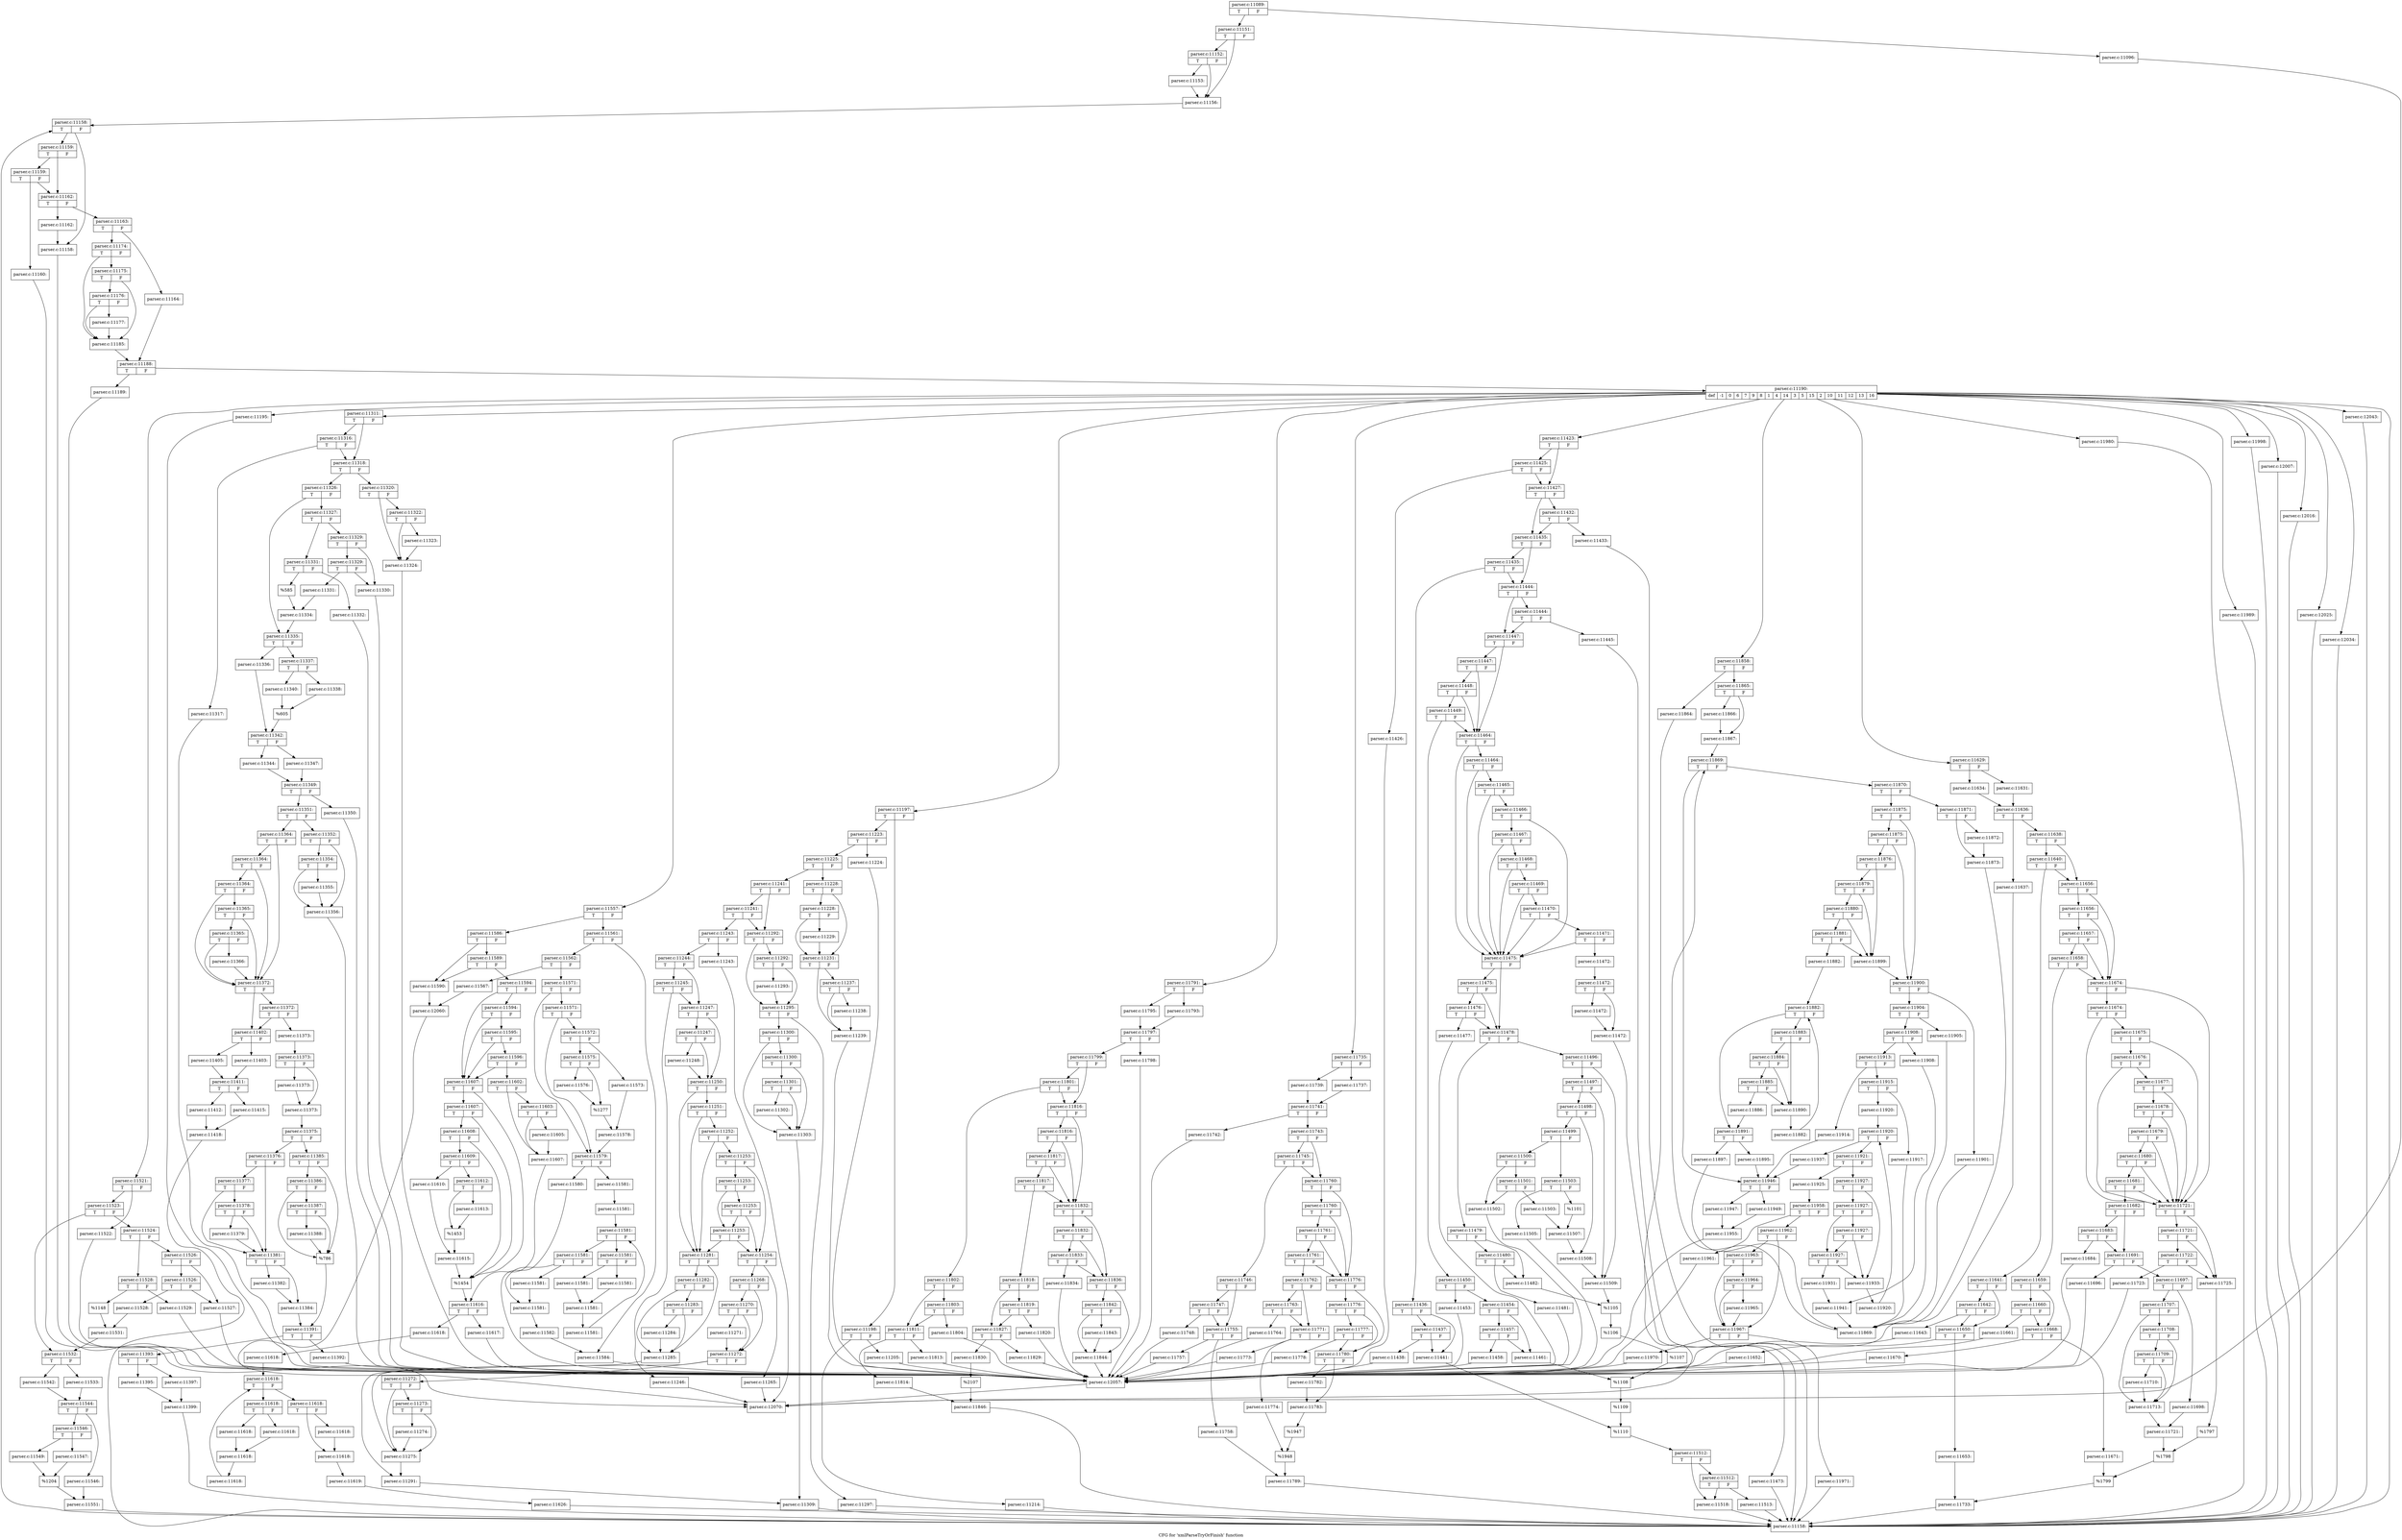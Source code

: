 digraph "CFG for 'xmlParseTryOrFinish' function" {
	label="CFG for 'xmlParseTryOrFinish' function";

	Node0x55d73c229960 [shape=record,label="{parser.c:11089:|{<s0>T|<s1>F}}"];
	Node0x55d73c229960 -> Node0x55d73c22d150;
	Node0x55d73c229960 -> Node0x55d73c22d1a0;
	Node0x55d73c22d150 [shape=record,label="{parser.c:11096:}"];
	Node0x55d73c22d150 -> Node0x55d73c2299b0;
	Node0x55d73c22d1a0 [shape=record,label="{parser.c:11151:|{<s0>T|<s1>F}}"];
	Node0x55d73c22d1a0 -> Node0x55d73c22d760;
	Node0x55d73c22d1a0 -> Node0x55d73c22d710;
	Node0x55d73c22d760 [shape=record,label="{parser.c:11152:|{<s0>T|<s1>F}}"];
	Node0x55d73c22d760 -> Node0x55d73c22d6c0;
	Node0x55d73c22d760 -> Node0x55d73c22d710;
	Node0x55d73c22d6c0 [shape=record,label="{parser.c:11153:}"];
	Node0x55d73c22d6c0 -> Node0x55d73c22d710;
	Node0x55d73c22d710 [shape=record,label="{parser.c:11156:}"];
	Node0x55d73c22d710 -> Node0x55d73c22f210;
	Node0x55d73c22f210 [shape=record,label="{parser.c:11158:|{<s0>T|<s1>F}}"];
	Node0x55d73c22f210 -> Node0x55d73c22f620;
	Node0x55d73c22f210 -> Node0x55d73c22f3f0;
	Node0x55d73c22f620 [shape=record,label="{parser.c:11159:|{<s0>T|<s1>F}}"];
	Node0x55d73c22f620 -> Node0x55d73c22f820;
	Node0x55d73c22f620 -> Node0x55d73c22f7d0;
	Node0x55d73c22f820 [shape=record,label="{parser.c:11159:|{<s0>T|<s1>F}}"];
	Node0x55d73c22f820 -> Node0x55d73c22f780;
	Node0x55d73c22f820 -> Node0x55d73c22f7d0;
	Node0x55d73c22f780 [shape=record,label="{parser.c:11160:}"];
	Node0x55d73c22f780 -> Node0x55d73c2299b0;
	Node0x55d73c22f7d0 [shape=record,label="{parser.c:11162:|{<s0>T|<s1>F}}"];
	Node0x55d73c22f7d0 -> Node0x55d73c22eab0;
	Node0x55d73c22f7d0 -> Node0x55d73c22eb00;
	Node0x55d73c22eab0 [shape=record,label="{parser.c:11162:}"];
	Node0x55d73c22eab0 -> Node0x55d73c22f3f0;
	Node0x55d73c22eb00 [shape=record,label="{parser.c:11163:|{<s0>T|<s1>F}}"];
	Node0x55d73c22eb00 -> Node0x55d73c2302f0;
	Node0x55d73c22eb00 -> Node0x55d73c230390;
	Node0x55d73c2302f0 [shape=record,label="{parser.c:11164:}"];
	Node0x55d73c2302f0 -> Node0x55d73c230340;
	Node0x55d73c230390 [shape=record,label="{parser.c:11174:|{<s0>T|<s1>F}}"];
	Node0x55d73c230390 -> Node0x55d73c231790;
	Node0x55d73c230390 -> Node0x55d73c2316c0;
	Node0x55d73c231790 [shape=record,label="{parser.c:11175:|{<s0>T|<s1>F}}"];
	Node0x55d73c231790 -> Node0x55d73c231710;
	Node0x55d73c231790 -> Node0x55d73c2316c0;
	Node0x55d73c231710 [shape=record,label="{parser.c:11176:|{<s0>T|<s1>F}}"];
	Node0x55d73c231710 -> Node0x55d73c231670;
	Node0x55d73c231710 -> Node0x55d73c2316c0;
	Node0x55d73c231670 [shape=record,label="{parser.c:11177:}"];
	Node0x55d73c231670 -> Node0x55d73c2316c0;
	Node0x55d73c2316c0 [shape=record,label="{parser.c:11185:}"];
	Node0x55d73c2316c0 -> Node0x55d73c230340;
	Node0x55d73c230340 [shape=record,label="{parser.c:11188:|{<s0>T|<s1>F}}"];
	Node0x55d73c230340 -> Node0x55d73c235cd0;
	Node0x55d73c230340 -> Node0x55d73c235d20;
	Node0x55d73c235cd0 [shape=record,label="{parser.c:11189:}"];
	Node0x55d73c235cd0 -> Node0x55d73c232550;
	Node0x55d73c235d20 [shape=record,label="{parser.c:11190:|{<s0>def|<s1>-1|<s2>0|<s3>6|<s4>7|<s5>9|<s6>8|<s7>1|<s8>4|<s9>14|<s10>3|<s11>5|<s12>15|<s13>2|<s14>10|<s15>11|<s16>12|<s17>13|<s18>16}}"];
	Node0x55d73c235d20 -> Node0x55d73c22eef0;
	Node0x55d73c235d20 -> Node0x55d73c236b70;
	Node0x55d73c235d20 -> Node0x55d73c236c50;
	Node0x55d73c235d20 -> Node0x55d73c249e60;
	Node0x55d73c235d20 -> Node0x55d73c23e260;
	Node0x55d73c235d20 -> Node0x55d73c26fe90;
	Node0x55d73c235d20 -> Node0x55d73c275240;
	Node0x55d73c235d20 -> Node0x55d73c284690;
	Node0x55d73c235d20 -> Node0x55d73c297fd0;
	Node0x55d73c235d20 -> Node0x55d73c2a13c0;
	Node0x55d73c235d20 -> Node0x55d73c2a8e90;
	Node0x55d73c235d20 -> Node0x55d73c2bcd40;
	Node0x55d73c235d20 -> Node0x55d73c2bda40;
	Node0x55d73c235d20 -> Node0x55d73c2be100;
	Node0x55d73c235d20 -> Node0x55d73c2be7c0;
	Node0x55d73c235d20 -> Node0x55d73c2bef70;
	Node0x55d73c235d20 -> Node0x55d73c2bf720;
	Node0x55d73c235d20 -> Node0x55d73c2bfed0;
	Node0x55d73c235d20 -> Node0x55d73c2c0680;
	Node0x55d73c236b70 [shape=record,label="{parser.c:11195:}"];
	Node0x55d73c236b70 -> Node0x55d73c232550;
	Node0x55d73c236c50 [shape=record,label="{parser.c:11197:|{<s0>T|<s1>F}}"];
	Node0x55d73c236c50 -> Node0x55d73c236d40;
	Node0x55d73c236c50 -> Node0x55d73c236d90;
	Node0x55d73c236d40 [shape=record,label="{parser.c:11198:|{<s0>T|<s1>F}}"];
	Node0x55d73c236d40 -> Node0x55d73c237740;
	Node0x55d73c236d40 -> Node0x55d73c237790;
	Node0x55d73c237740 [shape=record,label="{parser.c:11205:}"];
	Node0x55d73c237740 -> Node0x55d73c232550;
	Node0x55d73c237790 [shape=record,label="{parser.c:11214:}"];
	Node0x55d73c237790 -> Node0x55d73c22eef0;
	Node0x55d73c236d90 [shape=record,label="{parser.c:11223:|{<s0>T|<s1>F}}"];
	Node0x55d73c236d90 -> Node0x55d73c2394d0;
	Node0x55d73c236d90 -> Node0x55d73c239520;
	Node0x55d73c2394d0 [shape=record,label="{parser.c:11224:}"];
	Node0x55d73c2394d0 -> Node0x55d73c232550;
	Node0x55d73c239520 [shape=record,label="{parser.c:11225:|{<s0>T|<s1>F}}"];
	Node0x55d73c239520 -> Node0x55d73c23a2b0;
	Node0x55d73c239520 -> Node0x55d73c23a300;
	Node0x55d73c23a2b0 [shape=record,label="{parser.c:11228:|{<s0>T|<s1>F}}"];
	Node0x55d73c23a2b0 -> Node0x55d73c23a7c0;
	Node0x55d73c23a2b0 -> Node0x55d73c23a770;
	Node0x55d73c23a7c0 [shape=record,label="{parser.c:11228:|{<s0>T|<s1>F}}"];
	Node0x55d73c23a7c0 -> Node0x55d73c23a720;
	Node0x55d73c23a7c0 -> Node0x55d73c23a770;
	Node0x55d73c23a720 [shape=record,label="{parser.c:11229:}"];
	Node0x55d73c23a720 -> Node0x55d73c23a770;
	Node0x55d73c23a770 [shape=record,label="{parser.c:11231:|{<s0>T|<s1>F}}"];
	Node0x55d73c23a770 -> Node0x55d73c23b9f0;
	Node0x55d73c23a770 -> Node0x55d73c23b9a0;
	Node0x55d73c23b9f0 [shape=record,label="{parser.c:11237:|{<s0>T|<s1>F}}"];
	Node0x55d73c23b9f0 -> Node0x55d73c23b950;
	Node0x55d73c23b9f0 -> Node0x55d73c23b9a0;
	Node0x55d73c23b950 [shape=record,label="{parser.c:11238:}"];
	Node0x55d73c23b950 -> Node0x55d73c23b9a0;
	Node0x55d73c23b9a0 [shape=record,label="{parser.c:11239:}"];
	Node0x55d73c23b9a0 -> Node0x55d73c232550;
	Node0x55d73c23a300 [shape=record,label="{parser.c:11241:|{<s0>T|<s1>F}}"];
	Node0x55d73c23a300 -> Node0x55d73c23ca80;
	Node0x55d73c23a300 -> Node0x55d73c23ca30;
	Node0x55d73c23ca80 [shape=record,label="{parser.c:11241:|{<s0>T|<s1>F}}"];
	Node0x55d73c23ca80 -> Node0x55d73c23c990;
	Node0x55d73c23ca80 -> Node0x55d73c23ca30;
	Node0x55d73c23c990 [shape=record,label="{parser.c:11243:|{<s0>T|<s1>F}}"];
	Node0x55d73c23c990 -> Node0x55d73c23d130;
	Node0x55d73c23c990 -> Node0x55d73c23d180;
	Node0x55d73c23d130 [shape=record,label="{parser.c:11243:}"];
	Node0x55d73c23d130 -> Node0x55d73c2299b0;
	Node0x55d73c23d180 [shape=record,label="{parser.c:11244:|{<s0>T|<s1>F}}"];
	Node0x55d73c23d180 -> Node0x55d73c23d660;
	Node0x55d73c23d180 -> Node0x55d73c23d6b0;
	Node0x55d73c23d6b0 [shape=record,label="{parser.c:11245:|{<s0>T|<s1>F}}"];
	Node0x55d73c23d6b0 -> Node0x55d73c23d610;
	Node0x55d73c23d6b0 -> Node0x55d73c23d660;
	Node0x55d73c23d610 [shape=record,label="{parser.c:11246:}"];
	Node0x55d73c23d610 -> Node0x55d73c2299b0;
	Node0x55d73c23d660 [shape=record,label="{parser.c:11247:|{<s0>T|<s1>F}}"];
	Node0x55d73c23d660 -> Node0x55d73c23e7c0;
	Node0x55d73c23d660 -> Node0x55d73c23e770;
	Node0x55d73c23e7c0 [shape=record,label="{parser.c:11247:|{<s0>T|<s1>F}}"];
	Node0x55d73c23e7c0 -> Node0x55d73c23e720;
	Node0x55d73c23e7c0 -> Node0x55d73c23e770;
	Node0x55d73c23e720 [shape=record,label="{parser.c:11248:}"];
	Node0x55d73c23e720 -> Node0x55d73c23e770;
	Node0x55d73c23e770 [shape=record,label="{parser.c:11250:|{<s0>T|<s1>F}}"];
	Node0x55d73c23e770 -> Node0x55d73c23f7d0;
	Node0x55d73c23e770 -> Node0x55d73c23f680;
	Node0x55d73c23f7d0 [shape=record,label="{parser.c:11251:|{<s0>T|<s1>F}}"];
	Node0x55d73c23f7d0 -> Node0x55d73c23f750;
	Node0x55d73c23f7d0 -> Node0x55d73c23f680;
	Node0x55d73c23f750 [shape=record,label="{parser.c:11252:|{<s0>T|<s1>F}}"];
	Node0x55d73c23f750 -> Node0x55d73c23f6d0;
	Node0x55d73c23f750 -> Node0x55d73c23f680;
	Node0x55d73c23f6d0 [shape=record,label="{parser.c:11253:|{<s0>T|<s1>F}}"];
	Node0x55d73c23f6d0 -> Node0x55d73c23f5e0;
	Node0x55d73c23f6d0 -> Node0x55d73c240ad0;
	Node0x55d73c240ad0 [shape=record,label="{parser.c:11253:|{<s0>T|<s1>F}}"];
	Node0x55d73c240ad0 -> Node0x55d73c240fe0;
	Node0x55d73c240ad0 -> Node0x55d73c240a50;
	Node0x55d73c240fe0 [shape=record,label="{parser.c:11253:|{<s0>T|<s1>F}}"];
	Node0x55d73c240fe0 -> Node0x55d73c23f5e0;
	Node0x55d73c240fe0 -> Node0x55d73c240a50;
	Node0x55d73c240a50 [shape=record,label="{parser.c:11253:|{<s0>T|<s1>F}}"];
	Node0x55d73c240a50 -> Node0x55d73c23f5e0;
	Node0x55d73c240a50 -> Node0x55d73c23f680;
	Node0x55d73c23f5e0 [shape=record,label="{parser.c:11254:|{<s0>T|<s1>F}}"];
	Node0x55d73c23f5e0 -> Node0x55d73c242260;
	Node0x55d73c23f5e0 -> Node0x55d73c2422b0;
	Node0x55d73c242260 [shape=record,label="{parser.c:11265:}"];
	Node0x55d73c242260 -> Node0x55d73c2299b0;
	Node0x55d73c2422b0 [shape=record,label="{parser.c:11268:|{<s0>T|<s1>F}}"];
	Node0x55d73c2422b0 -> Node0x55d73c243030;
	Node0x55d73c2422b0 -> Node0x55d73c242fe0;
	Node0x55d73c243030 [shape=record,label="{parser.c:11270:|{<s0>T|<s1>F}}"];
	Node0x55d73c243030 -> Node0x55d73c242f90;
	Node0x55d73c243030 -> Node0x55d73c242fe0;
	Node0x55d73c242f90 [shape=record,label="{parser.c:11271:}"];
	Node0x55d73c242f90 -> Node0x55d73c242fe0;
	Node0x55d73c242fe0 [shape=record,label="{parser.c:11272:|{<s0>T|<s1>F}}"];
	Node0x55d73c242fe0 -> Node0x55d73c244080;
	Node0x55d73c242fe0 -> Node0x55d73c243fb0;
	Node0x55d73c244080 [shape=record,label="{parser.c:11272:|{<s0>T|<s1>F}}"];
	Node0x55d73c244080 -> Node0x55d73c244000;
	Node0x55d73c244080 -> Node0x55d73c243fb0;
	Node0x55d73c244000 [shape=record,label="{parser.c:11273:|{<s0>T|<s1>F}}"];
	Node0x55d73c244000 -> Node0x55d73c243fb0;
	Node0x55d73c244000 -> Node0x55d73c243f60;
	Node0x55d73c243f60 [shape=record,label="{parser.c:11274:}"];
	Node0x55d73c243f60 -> Node0x55d73c243fb0;
	Node0x55d73c243fb0 [shape=record,label="{parser.c:11275:}"];
	Node0x55d73c243fb0 -> Node0x55d73c23f630;
	Node0x55d73c23f680 [shape=record,label="{parser.c:11281:|{<s0>T|<s1>F}}"];
	Node0x55d73c23f680 -> Node0x55d73c245930;
	Node0x55d73c23f680 -> Node0x55d73c245860;
	Node0x55d73c245930 [shape=record,label="{parser.c:11282:|{<s0>T|<s1>F}}"];
	Node0x55d73c245930 -> Node0x55d73c2458b0;
	Node0x55d73c245930 -> Node0x55d73c245860;
	Node0x55d73c2458b0 [shape=record,label="{parser.c:11283:|{<s0>T|<s1>F}}"];
	Node0x55d73c2458b0 -> Node0x55d73c245860;
	Node0x55d73c2458b0 -> Node0x55d73c245810;
	Node0x55d73c245810 [shape=record,label="{parser.c:11284:}"];
	Node0x55d73c245810 -> Node0x55d73c245860;
	Node0x55d73c245860 [shape=record,label="{parser.c:11285:}"];
	Node0x55d73c245860 -> Node0x55d73c23f630;
	Node0x55d73c23f630 [shape=record,label="{parser.c:11291:}"];
	Node0x55d73c23f630 -> Node0x55d73c23c9e0;
	Node0x55d73c23ca30 [shape=record,label="{parser.c:11292:|{<s0>T|<s1>F}}"];
	Node0x55d73c23ca30 -> Node0x55d73c246f80;
	Node0x55d73c23ca30 -> Node0x55d73c246f30;
	Node0x55d73c246f80 [shape=record,label="{parser.c:11292:|{<s0>T|<s1>F}}"];
	Node0x55d73c246f80 -> Node0x55d73c246ee0;
	Node0x55d73c246f80 -> Node0x55d73c246f30;
	Node0x55d73c246ee0 [shape=record,label="{parser.c:11293:}"];
	Node0x55d73c246ee0 -> Node0x55d73c246f30;
	Node0x55d73c246f30 [shape=record,label="{parser.c:11295:|{<s0>T|<s1>F}}"];
	Node0x55d73c246f30 -> Node0x55d73c248140;
	Node0x55d73c246f30 -> Node0x55d73c248190;
	Node0x55d73c248140 [shape=record,label="{parser.c:11297:}"];
	Node0x55d73c248140 -> Node0x55d73c22eef0;
	Node0x55d73c248190 [shape=record,label="{parser.c:11300:|{<s0>T|<s1>F}}"];
	Node0x55d73c248190 -> Node0x55d73c2489f0;
	Node0x55d73c248190 -> Node0x55d73c248920;
	Node0x55d73c2489f0 [shape=record,label="{parser.c:11300:|{<s0>T|<s1>F}}"];
	Node0x55d73c2489f0 -> Node0x55d73c248970;
	Node0x55d73c2489f0 -> Node0x55d73c248920;
	Node0x55d73c248970 [shape=record,label="{parser.c:11301:|{<s0>T|<s1>F}}"];
	Node0x55d73c248970 -> Node0x55d73c248920;
	Node0x55d73c248970 -> Node0x55d73c2488d0;
	Node0x55d73c2488d0 [shape=record,label="{parser.c:11302:}"];
	Node0x55d73c2488d0 -> Node0x55d73c248920;
	Node0x55d73c248920 [shape=record,label="{parser.c:11303:}"];
	Node0x55d73c248920 -> Node0x55d73c23c9e0;
	Node0x55d73c23c9e0 [shape=record,label="{parser.c:11309:}"];
	Node0x55d73c23c9e0 -> Node0x55d73c22eef0;
	Node0x55d73c249e60 [shape=record,label="{parser.c:11311:|{<s0>T|<s1>F}}"];
	Node0x55d73c249e60 -> Node0x55d73c24ad80;
	Node0x55d73c249e60 -> Node0x55d73c24ad30;
	Node0x55d73c24ad80 [shape=record,label="{parser.c:11316:|{<s0>T|<s1>F}}"];
	Node0x55d73c24ad80 -> Node0x55d73c24ace0;
	Node0x55d73c24ad80 -> Node0x55d73c24ad30;
	Node0x55d73c24ace0 [shape=record,label="{parser.c:11317:}"];
	Node0x55d73c24ace0 -> Node0x55d73c232550;
	Node0x55d73c24ad30 [shape=record,label="{parser.c:11318:|{<s0>T|<s1>F}}"];
	Node0x55d73c24ad30 -> Node0x55d73c24b9b0;
	Node0x55d73c24ad30 -> Node0x55d73c24ba00;
	Node0x55d73c24b9b0 [shape=record,label="{parser.c:11320:|{<s0>T|<s1>F}}"];
	Node0x55d73c24b9b0 -> Node0x55d73c24c190;
	Node0x55d73c24b9b0 -> Node0x55d73c24c140;
	Node0x55d73c24c190 [shape=record,label="{parser.c:11322:|{<s0>T|<s1>F}}"];
	Node0x55d73c24c190 -> Node0x55d73c24c0f0;
	Node0x55d73c24c190 -> Node0x55d73c24c140;
	Node0x55d73c24c0f0 [shape=record,label="{parser.c:11323:}"];
	Node0x55d73c24c0f0 -> Node0x55d73c24c140;
	Node0x55d73c24c140 [shape=record,label="{parser.c:11324:}"];
	Node0x55d73c24c140 -> Node0x55d73c232550;
	Node0x55d73c24ba00 [shape=record,label="{parser.c:11326:|{<s0>T|<s1>F}}"];
	Node0x55d73c24ba00 -> Node0x55d73c24d180;
	Node0x55d73c24ba00 -> Node0x55d73c24d130;
	Node0x55d73c24d130 [shape=record,label="{parser.c:11327:|{<s0>T|<s1>F}}"];
	Node0x55d73c24d130 -> Node0x55d73c24d480;
	Node0x55d73c24d130 -> Node0x55d73c24d520;
	Node0x55d73c24d480 [shape=record,label="{parser.c:11329:|{<s0>T|<s1>F}}"];
	Node0x55d73c24d480 -> Node0x55d73c24d950;
	Node0x55d73c24d480 -> Node0x55d73c24d9f0;
	Node0x55d73c24d9f0 [shape=record,label="{parser.c:11329:|{<s0>T|<s1>F}}"];
	Node0x55d73c24d9f0 -> Node0x55d73c24d950;
	Node0x55d73c24d9f0 -> Node0x55d73c24d9a0;
	Node0x55d73c24d950 [shape=record,label="{parser.c:11330:}"];
	Node0x55d73c24d950 -> Node0x55d73c232550;
	Node0x55d73c24d9a0 [shape=record,label="{parser.c:11331:}"];
	Node0x55d73c24d9a0 -> Node0x55d73c24d4d0;
	Node0x55d73c24d520 [shape=record,label="{parser.c:11331:|{<s0>T|<s1>F}}"];
	Node0x55d73c24d520 -> Node0x55d73c24e380;
	Node0x55d73c24d520 -> Node0x55d73c24e3d0;
	Node0x55d73c24e380 [shape=record,label="{parser.c:11332:}"];
	Node0x55d73c24e380 -> Node0x55d73c232550;
	Node0x55d73c24e3d0 [shape=record,label="{%585}"];
	Node0x55d73c24e3d0 -> Node0x55d73c24d4d0;
	Node0x55d73c24d4d0 [shape=record,label="{parser.c:11334:}"];
	Node0x55d73c24d4d0 -> Node0x55d73c24d180;
	Node0x55d73c24d180 [shape=record,label="{parser.c:11335:|{<s0>T|<s1>F}}"];
	Node0x55d73c24d180 -> Node0x55d73c24eb60;
	Node0x55d73c24d180 -> Node0x55d73c24ec00;
	Node0x55d73c24eb60 [shape=record,label="{parser.c:11336:}"];
	Node0x55d73c24eb60 -> Node0x55d73c24ebb0;
	Node0x55d73c24ec00 [shape=record,label="{parser.c:11337:|{<s0>T|<s1>F}}"];
	Node0x55d73c24ec00 -> Node0x55d73c24f240;
	Node0x55d73c24ec00 -> Node0x55d73c24f2e0;
	Node0x55d73c24f240 [shape=record,label="{parser.c:11338:}"];
	Node0x55d73c24f240 -> Node0x55d73c24f290;
	Node0x55d73c24f2e0 [shape=record,label="{parser.c:11340:}"];
	Node0x55d73c24f2e0 -> Node0x55d73c24f290;
	Node0x55d73c24f290 [shape=record,label="{%605}"];
	Node0x55d73c24f290 -> Node0x55d73c24ebb0;
	Node0x55d73c24ebb0 [shape=record,label="{parser.c:11342:|{<s0>T|<s1>F}}"];
	Node0x55d73c24ebb0 -> Node0x55d73c24feb0;
	Node0x55d73c24ebb0 -> Node0x55d73c24ff50;
	Node0x55d73c24feb0 [shape=record,label="{parser.c:11344:}"];
	Node0x55d73c24feb0 -> Node0x55d73c24ff00;
	Node0x55d73c24ff50 [shape=record,label="{parser.c:11347:}"];
	Node0x55d73c24ff50 -> Node0x55d73c24ff00;
	Node0x55d73c24ff00 [shape=record,label="{parser.c:11349:|{<s0>T|<s1>F}}"];
	Node0x55d73c24ff00 -> Node0x55d73c2509c0;
	Node0x55d73c24ff00 -> Node0x55d73c250a10;
	Node0x55d73c2509c0 [shape=record,label="{parser.c:11350:}"];
	Node0x55d73c2509c0 -> Node0x55d73c232550;
	Node0x55d73c250a10 [shape=record,label="{parser.c:11351:|{<s0>T|<s1>F}}"];
	Node0x55d73c250a10 -> Node0x55d73c250ef0;
	Node0x55d73c250a10 -> Node0x55d73c250f40;
	Node0x55d73c250ef0 [shape=record,label="{parser.c:11352:|{<s0>T|<s1>F}}"];
	Node0x55d73c250ef0 -> Node0x55d73c251310;
	Node0x55d73c250ef0 -> Node0x55d73c2512c0;
	Node0x55d73c251310 [shape=record,label="{parser.c:11354:|{<s0>T|<s1>F}}"];
	Node0x55d73c251310 -> Node0x55d73c251270;
	Node0x55d73c251310 -> Node0x55d73c2512c0;
	Node0x55d73c251270 [shape=record,label="{parser.c:11355:}"];
	Node0x55d73c251270 -> Node0x55d73c2512c0;
	Node0x55d73c2512c0 [shape=record,label="{parser.c:11356:}"];
	Node0x55d73c2512c0 -> Node0x55d73c232550;
	Node0x55d73c250f40 [shape=record,label="{parser.c:11364:|{<s0>T|<s1>F}}"];
	Node0x55d73c250f40 -> Node0x55d73c2524d0;
	Node0x55d73c250f40 -> Node0x55d73c252300;
	Node0x55d73c2524d0 [shape=record,label="{parser.c:11364:|{<s0>T|<s1>F}}"];
	Node0x55d73c2524d0 -> Node0x55d73c252450;
	Node0x55d73c2524d0 -> Node0x55d73c252300;
	Node0x55d73c252450 [shape=record,label="{parser.c:11364:|{<s0>T|<s1>F}}"];
	Node0x55d73c252450 -> Node0x55d73c2523d0;
	Node0x55d73c252450 -> Node0x55d73c252300;
	Node0x55d73c2523d0 [shape=record,label="{parser.c:11365:|{<s0>T|<s1>F}}"];
	Node0x55d73c2523d0 -> Node0x55d73c252350;
	Node0x55d73c2523d0 -> Node0x55d73c252300;
	Node0x55d73c252350 [shape=record,label="{parser.c:11365:|{<s0>T|<s1>F}}"];
	Node0x55d73c252350 -> Node0x55d73c2522b0;
	Node0x55d73c252350 -> Node0x55d73c252300;
	Node0x55d73c2522b0 [shape=record,label="{parser.c:11366:}"];
	Node0x55d73c2522b0 -> Node0x55d73c252300;
	Node0x55d73c252300 [shape=record,label="{parser.c:11372:|{<s0>T|<s1>F}}"];
	Node0x55d73c252300 -> Node0x55d73c253f90;
	Node0x55d73c252300 -> Node0x55d73c253f40;
	Node0x55d73c253f90 [shape=record,label="{parser.c:11372:|{<s0>T|<s1>F}}"];
	Node0x55d73c253f90 -> Node0x55d73c253ef0;
	Node0x55d73c253f90 -> Node0x55d73c253f40;
	Node0x55d73c253ef0 [shape=record,label="{parser.c:11373:}"];
	Node0x55d73c253ef0 -> Node0x55d73c254bc0;
	Node0x55d73c254bc0 [shape=record,label="{parser.c:11373:|{<s0>T|<s1>F}}"];
	Node0x55d73c254bc0 -> Node0x55d73c255630;
	Node0x55d73c254bc0 -> Node0x55d73c255680;
	Node0x55d73c255630 [shape=record,label="{parser.c:11373:}"];
	Node0x55d73c255630 -> Node0x55d73c255680;
	Node0x55d73c255680 [shape=record,label="{parser.c:11373:}"];
	Node0x55d73c255680 -> Node0x55d73c254b20;
	Node0x55d73c254b20 [shape=record,label="{parser.c:11375:|{<s0>T|<s1>F}}"];
	Node0x55d73c254b20 -> Node0x55d73c254b70;
	Node0x55d73c254b20 -> Node0x55d73c255f40;
	Node0x55d73c254b70 [shape=record,label="{parser.c:11376:|{<s0>T|<s1>F}}"];
	Node0x55d73c254b70 -> Node0x55d73c256430;
	Node0x55d73c254b70 -> Node0x55d73c256360;
	Node0x55d73c256430 [shape=record,label="{parser.c:11377:|{<s0>T|<s1>F}}"];
	Node0x55d73c256430 -> Node0x55d73c2563b0;
	Node0x55d73c256430 -> Node0x55d73c256360;
	Node0x55d73c2563b0 [shape=record,label="{parser.c:11378:|{<s0>T|<s1>F}}"];
	Node0x55d73c2563b0 -> Node0x55d73c256360;
	Node0x55d73c2563b0 -> Node0x55d73c256310;
	Node0x55d73c256310 [shape=record,label="{parser.c:11379:}"];
	Node0x55d73c256310 -> Node0x55d73c256360;
	Node0x55d73c256360 [shape=record,label="{parser.c:11381:|{<s0>T|<s1>F}}"];
	Node0x55d73c256360 -> Node0x55d73c2577a0;
	Node0x55d73c256360 -> Node0x55d73c2577f0;
	Node0x55d73c2577a0 [shape=record,label="{parser.c:11382:}"];
	Node0x55d73c2577a0 -> Node0x55d73c2577f0;
	Node0x55d73c2577f0 [shape=record,label="{parser.c:11384:}"];
	Node0x55d73c2577f0 -> Node0x55d73c255ef0;
	Node0x55d73c255f40 [shape=record,label="{parser.c:11385:|{<s0>T|<s1>F}}"];
	Node0x55d73c255f40 -> Node0x55d73c258490;
	Node0x55d73c255f40 -> Node0x55d73c2583c0;
	Node0x55d73c258490 [shape=record,label="{parser.c:11386:|{<s0>T|<s1>F}}"];
	Node0x55d73c258490 -> Node0x55d73c258410;
	Node0x55d73c258490 -> Node0x55d73c2583c0;
	Node0x55d73c258410 [shape=record,label="{parser.c:11387:|{<s0>T|<s1>F}}"];
	Node0x55d73c258410 -> Node0x55d73c2583c0;
	Node0x55d73c258410 -> Node0x55d73c258370;
	Node0x55d73c258370 [shape=record,label="{parser.c:11388:}"];
	Node0x55d73c258370 -> Node0x55d73c2583c0;
	Node0x55d73c2583c0 [shape=record,label="{%786}"];
	Node0x55d73c2583c0 -> Node0x55d73c255ef0;
	Node0x55d73c255ef0 [shape=record,label="{parser.c:11391:|{<s0>T|<s1>F}}"];
	Node0x55d73c255ef0 -> Node0x55d73c2597a0;
	Node0x55d73c255ef0 -> Node0x55d73c2597f0;
	Node0x55d73c2597a0 [shape=record,label="{parser.c:11392:}"];
	Node0x55d73c2597a0 -> Node0x55d73c232550;
	Node0x55d73c2597f0 [shape=record,label="{parser.c:11393:|{<s0>T|<s1>F}}"];
	Node0x55d73c2597f0 -> Node0x55d73c259e20;
	Node0x55d73c2597f0 -> Node0x55d73c259ec0;
	Node0x55d73c259e20 [shape=record,label="{parser.c:11395:}"];
	Node0x55d73c259e20 -> Node0x55d73c259e70;
	Node0x55d73c259ec0 [shape=record,label="{parser.c:11397:}"];
	Node0x55d73c259ec0 -> Node0x55d73c259e70;
	Node0x55d73c259e70 [shape=record,label="{parser.c:11399:}"];
	Node0x55d73c259e70 -> Node0x55d73c22eef0;
	Node0x55d73c253f40 [shape=record,label="{parser.c:11402:|{<s0>T|<s1>F}}"];
	Node0x55d73c253f40 -> Node0x55d73c25ad80;
	Node0x55d73c253f40 -> Node0x55d73c25ae20;
	Node0x55d73c25ad80 [shape=record,label="{parser.c:11403:}"];
	Node0x55d73c25ad80 -> Node0x55d73c25add0;
	Node0x55d73c25ae20 [shape=record,label="{parser.c:11405:}"];
	Node0x55d73c25ae20 -> Node0x55d73c25add0;
	Node0x55d73c25add0 [shape=record,label="{parser.c:11411:|{<s0>T|<s1>F}}"];
	Node0x55d73c25add0 -> Node0x55d73c25be50;
	Node0x55d73c25add0 -> Node0x55d73c25bef0;
	Node0x55d73c25be50 [shape=record,label="{parser.c:11412:}"];
	Node0x55d73c25be50 -> Node0x55d73c25bea0;
	Node0x55d73c25bef0 [shape=record,label="{parser.c:11415:}"];
	Node0x55d73c25bef0 -> Node0x55d73c25bea0;
	Node0x55d73c25bea0 [shape=record,label="{parser.c:11418:}"];
	Node0x55d73c25bea0 -> Node0x55d73c22eef0;
	Node0x55d73c23e260 [shape=record,label="{parser.c:11423:|{<s0>T|<s1>F}}"];
	Node0x55d73c23e260 -> Node0x55d73c25de60;
	Node0x55d73c23e260 -> Node0x55d73c25de10;
	Node0x55d73c25de60 [shape=record,label="{parser.c:11425:|{<s0>T|<s1>F}}"];
	Node0x55d73c25de60 -> Node0x55d73c25ddc0;
	Node0x55d73c25de60 -> Node0x55d73c25de10;
	Node0x55d73c25ddc0 [shape=record,label="{parser.c:11426:}"];
	Node0x55d73c25ddc0 -> Node0x55d73c232550;
	Node0x55d73c25de10 [shape=record,label="{parser.c:11427:|{<s0>T|<s1>F}}"];
	Node0x55d73c25de10 -> Node0x55d73c25f810;
	Node0x55d73c25de10 -> Node0x55d73c25f7c0;
	Node0x55d73c25f810 [shape=record,label="{parser.c:11432:|{<s0>T|<s1>F}}"];
	Node0x55d73c25f810 -> Node0x55d73c25f720;
	Node0x55d73c25f810 -> Node0x55d73c25f7c0;
	Node0x55d73c25f720 [shape=record,label="{parser.c:11433:}"];
	Node0x55d73c25f720 -> Node0x55d73c22eef0;
	Node0x55d73c25f7c0 [shape=record,label="{parser.c:11435:|{<s0>T|<s1>F}}"];
	Node0x55d73c25f7c0 -> Node0x55d73c260280;
	Node0x55d73c25f7c0 -> Node0x55d73c260230;
	Node0x55d73c260280 [shape=record,label="{parser.c:11435:|{<s0>T|<s1>F}}"];
	Node0x55d73c260280 -> Node0x55d73c260190;
	Node0x55d73c260280 -> Node0x55d73c260230;
	Node0x55d73c260190 [shape=record,label="{parser.c:11436:|{<s0>T|<s1>F}}"];
	Node0x55d73c260190 -> Node0x55d73c260980;
	Node0x55d73c260190 -> Node0x55d73c2609d0;
	Node0x55d73c2609d0 [shape=record,label="{parser.c:11437:|{<s0>T|<s1>F}}"];
	Node0x55d73c2609d0 -> Node0x55d73c260930;
	Node0x55d73c2609d0 -> Node0x55d73c260980;
	Node0x55d73c260930 [shape=record,label="{parser.c:11438:}"];
	Node0x55d73c260930 -> Node0x55d73c232550;
	Node0x55d73c260980 [shape=record,label="{parser.c:11441:}"];
	Node0x55d73c260980 -> Node0x55d73c2601e0;
	Node0x55d73c260230 [shape=record,label="{parser.c:11444:|{<s0>T|<s1>F}}"];
	Node0x55d73c260230 -> Node0x55d73c261b40;
	Node0x55d73c260230 -> Node0x55d73c261af0;
	Node0x55d73c261b40 [shape=record,label="{parser.c:11444:|{<s0>T|<s1>F}}"];
	Node0x55d73c261b40 -> Node0x55d73c261a50;
	Node0x55d73c261b40 -> Node0x55d73c261af0;
	Node0x55d73c261a50 [shape=record,label="{parser.c:11445:}"];
	Node0x55d73c261a50 -> Node0x55d73c22eef0;
	Node0x55d73c261af0 [shape=record,label="{parser.c:11447:|{<s0>T|<s1>F}}"];
	Node0x55d73c261af0 -> Node0x55d73c2626b0;
	Node0x55d73c261af0 -> Node0x55d73c262560;
	Node0x55d73c2626b0 [shape=record,label="{parser.c:11447:|{<s0>T|<s1>F}}"];
	Node0x55d73c2626b0 -> Node0x55d73c262630;
	Node0x55d73c2626b0 -> Node0x55d73c262560;
	Node0x55d73c262630 [shape=record,label="{parser.c:11448:|{<s0>T|<s1>F}}"];
	Node0x55d73c262630 -> Node0x55d73c2625b0;
	Node0x55d73c262630 -> Node0x55d73c262560;
	Node0x55d73c2625b0 [shape=record,label="{parser.c:11449:|{<s0>T|<s1>F}}"];
	Node0x55d73c2625b0 -> Node0x55d73c2624c0;
	Node0x55d73c2625b0 -> Node0x55d73c262560;
	Node0x55d73c2624c0 [shape=record,label="{parser.c:11450:|{<s0>T|<s1>F}}"];
	Node0x55d73c2624c0 -> Node0x55d73c263b80;
	Node0x55d73c2624c0 -> Node0x55d73c263bd0;
	Node0x55d73c263b80 [shape=record,label="{parser.c:11453:}"];
	Node0x55d73c263b80 -> Node0x55d73c232550;
	Node0x55d73c263bd0 [shape=record,label="{parser.c:11454:|{<s0>T|<s1>F}}"];
	Node0x55d73c263bd0 -> Node0x55d73c264b70;
	Node0x55d73c263bd0 -> Node0x55d73c264bc0;
	Node0x55d73c264bc0 [shape=record,label="{parser.c:11457:|{<s0>T|<s1>F}}"];
	Node0x55d73c264bc0 -> Node0x55d73c264b20;
	Node0x55d73c264bc0 -> Node0x55d73c264b70;
	Node0x55d73c264b20 [shape=record,label="{parser.c:11458:}"];
	Node0x55d73c264b20 -> Node0x55d73c232550;
	Node0x55d73c264b70 [shape=record,label="{parser.c:11461:}"];
	Node0x55d73c264b70 -> Node0x55d73c262510;
	Node0x55d73c262560 [shape=record,label="{parser.c:11464:|{<s0>T|<s1>F}}"];
	Node0x55d73c262560 -> Node0x55d73c265f80;
	Node0x55d73c262560 -> Node0x55d73c265bb0;
	Node0x55d73c265f80 [shape=record,label="{parser.c:11464:|{<s0>T|<s1>F}}"];
	Node0x55d73c265f80 -> Node0x55d73c265f00;
	Node0x55d73c265f80 -> Node0x55d73c265bb0;
	Node0x55d73c265f00 [shape=record,label="{parser.c:11465:|{<s0>T|<s1>F}}"];
	Node0x55d73c265f00 -> Node0x55d73c265e80;
	Node0x55d73c265f00 -> Node0x55d73c265bb0;
	Node0x55d73c265e80 [shape=record,label="{parser.c:11466:|{<s0>T|<s1>F}}"];
	Node0x55d73c265e80 -> Node0x55d73c265e00;
	Node0x55d73c265e80 -> Node0x55d73c265bb0;
	Node0x55d73c265e00 [shape=record,label="{parser.c:11467:|{<s0>T|<s1>F}}"];
	Node0x55d73c265e00 -> Node0x55d73c265d80;
	Node0x55d73c265e00 -> Node0x55d73c265bb0;
	Node0x55d73c265d80 [shape=record,label="{parser.c:11468:|{<s0>T|<s1>F}}"];
	Node0x55d73c265d80 -> Node0x55d73c265d00;
	Node0x55d73c265d80 -> Node0x55d73c265bb0;
	Node0x55d73c265d00 [shape=record,label="{parser.c:11469:|{<s0>T|<s1>F}}"];
	Node0x55d73c265d00 -> Node0x55d73c265c80;
	Node0x55d73c265d00 -> Node0x55d73c265bb0;
	Node0x55d73c265c80 [shape=record,label="{parser.c:11470:|{<s0>T|<s1>F}}"];
	Node0x55d73c265c80 -> Node0x55d73c265c00;
	Node0x55d73c265c80 -> Node0x55d73c265bb0;
	Node0x55d73c265c00 [shape=record,label="{parser.c:11471:|{<s0>T|<s1>F}}"];
	Node0x55d73c265c00 -> Node0x55d73c265b10;
	Node0x55d73c265c00 -> Node0x55d73c265bb0;
	Node0x55d73c265b10 [shape=record,label="{parser.c:11472:}"];
	Node0x55d73c265b10 -> Node0x55d73c269300;
	Node0x55d73c269300 [shape=record,label="{parser.c:11472:|{<s0>T|<s1>F}}"];
	Node0x55d73c269300 -> Node0x55d73c269d70;
	Node0x55d73c269300 -> Node0x55d73c269dc0;
	Node0x55d73c269d70 [shape=record,label="{parser.c:11472:}"];
	Node0x55d73c269d70 -> Node0x55d73c269dc0;
	Node0x55d73c269dc0 [shape=record,label="{parser.c:11472:}"];
	Node0x55d73c269dc0 -> Node0x55d73c269260;
	Node0x55d73c269260 [shape=record,label="{parser.c:11473:}"];
	Node0x55d73c269260 -> Node0x55d73c22eef0;
	Node0x55d73c265bb0 [shape=record,label="{parser.c:11475:|{<s0>T|<s1>F}}"];
	Node0x55d73c265bb0 -> Node0x55d73c26aa20;
	Node0x55d73c265bb0 -> Node0x55d73c26a950;
	Node0x55d73c26aa20 [shape=record,label="{parser.c:11475:|{<s0>T|<s1>F}}"];
	Node0x55d73c26aa20 -> Node0x55d73c26a9a0;
	Node0x55d73c26aa20 -> Node0x55d73c26a950;
	Node0x55d73c26a9a0 [shape=record,label="{parser.c:11476:|{<s0>T|<s1>F}}"];
	Node0x55d73c26a9a0 -> Node0x55d73c2692b0;
	Node0x55d73c26a9a0 -> Node0x55d73c26a950;
	Node0x55d73c2692b0 [shape=record,label="{parser.c:11477:}"];
	Node0x55d73c2692b0 -> Node0x55d73c232550;
	Node0x55d73c26a950 [shape=record,label="{parser.c:11478:|{<s0>T|<s1>F}}"];
	Node0x55d73c26a950 -> Node0x55d73c26b360;
	Node0x55d73c26a950 -> Node0x55d73c26b400;
	Node0x55d73c26b360 [shape=record,label="{parser.c:11479:|{<s0>T|<s1>F}}"];
	Node0x55d73c26b360 -> Node0x55d73c26b870;
	Node0x55d73c26b360 -> Node0x55d73c26b8c0;
	Node0x55d73c26b8c0 [shape=record,label="{parser.c:11480:|{<s0>T|<s1>F}}"];
	Node0x55d73c26b8c0 -> Node0x55d73c26b820;
	Node0x55d73c26b8c0 -> Node0x55d73c26b870;
	Node0x55d73c26b820 [shape=record,label="{parser.c:11481:}"];
	Node0x55d73c26b820 -> Node0x55d73c232550;
	Node0x55d73c26b870 [shape=record,label="{parser.c:11482:}"];
	Node0x55d73c26b870 -> Node0x55d73c26b3b0;
	Node0x55d73c26b400 [shape=record,label="{parser.c:11496:|{<s0>T|<s1>F}}"];
	Node0x55d73c26b400 -> Node0x55d73c26c2c0;
	Node0x55d73c26b400 -> Node0x55d73c26c270;
	Node0x55d73c26c2c0 [shape=record,label="{parser.c:11497:|{<s0>T|<s1>F}}"];
	Node0x55d73c26c2c0 -> Node0x55d73c26c220;
	Node0x55d73c26c2c0 -> Node0x55d73c26c270;
	Node0x55d73c26c220 [shape=record,label="{parser.c:11498:|{<s0>T|<s1>F}}"];
	Node0x55d73c26c220 -> Node0x55d73c26ca30;
	Node0x55d73c26c220 -> Node0x55d73c26c9e0;
	Node0x55d73c26c9e0 [shape=record,label="{parser.c:11499:|{<s0>T|<s1>F}}"];
	Node0x55d73c26c9e0 -> Node0x55d73c26ccd0;
	Node0x55d73c26c9e0 -> Node0x55d73c26cd70;
	Node0x55d73c26ccd0 [shape=record,label="{parser.c:11500:|{<s0>T|<s1>F}}"];
	Node0x55d73c26ccd0 -> Node0x55d73c26d1a0;
	Node0x55d73c26ccd0 -> Node0x55d73c26d240;
	Node0x55d73c26d240 [shape=record,label="{parser.c:11501:|{<s0>T|<s1>F}}"];
	Node0x55d73c26d240 -> Node0x55d73c26d1a0;
	Node0x55d73c26d240 -> Node0x55d73c26d1f0;
	Node0x55d73c26d1a0 [shape=record,label="{parser.c:11502:}"];
	Node0x55d73c26d1a0 -> Node0x55d73c232550;
	Node0x55d73c26d1f0 [shape=record,label="{parser.c:11503:}"];
	Node0x55d73c26d1f0 -> Node0x55d73c26cd20;
	Node0x55d73c26cd70 [shape=record,label="{parser.c:11503:|{<s0>T|<s1>F}}"];
	Node0x55d73c26cd70 -> Node0x55d73c26dbd0;
	Node0x55d73c26cd70 -> Node0x55d73c26dc20;
	Node0x55d73c26dbd0 [shape=record,label="{parser.c:11505:}"];
	Node0x55d73c26dbd0 -> Node0x55d73c232550;
	Node0x55d73c26dc20 [shape=record,label="{%1101}"];
	Node0x55d73c26dc20 -> Node0x55d73c26cd20;
	Node0x55d73c26cd20 [shape=record,label="{parser.c:11507:}"];
	Node0x55d73c26cd20 -> Node0x55d73c26ca30;
	Node0x55d73c26ca30 [shape=record,label="{parser.c:11508:}"];
	Node0x55d73c26ca30 -> Node0x55d73c26c270;
	Node0x55d73c26c270 [shape=record,label="{parser.c:11509:}"];
	Node0x55d73c26c270 -> Node0x55d73c26b3b0;
	Node0x55d73c26b3b0 [shape=record,label="{%1105}"];
	Node0x55d73c26b3b0 -> Node0x55d73c26a900;
	Node0x55d73c26a900 [shape=record,label="{%1106}"];
	Node0x55d73c26a900 -> Node0x55d73c265b60;
	Node0x55d73c265b60 [shape=record,label="{%1107}"];
	Node0x55d73c265b60 -> Node0x55d73c262510;
	Node0x55d73c262510 [shape=record,label="{%1108}"];
	Node0x55d73c262510 -> Node0x55d73c261aa0;
	Node0x55d73c261aa0 [shape=record,label="{%1109}"];
	Node0x55d73c261aa0 -> Node0x55d73c2601e0;
	Node0x55d73c2601e0 [shape=record,label="{%1110}"];
	Node0x55d73c2601e0 -> Node0x55d73c25f770;
	Node0x55d73c25f770 [shape=record,label="{parser.c:11512:|{<s0>T|<s1>F}}"];
	Node0x55d73c25f770 -> Node0x55d73c26eeb0;
	Node0x55d73c25f770 -> Node0x55d73c26ee60;
	Node0x55d73c26eeb0 [shape=record,label="{parser.c:11512:|{<s0>T|<s1>F}}"];
	Node0x55d73c26eeb0 -> Node0x55d73c26ee10;
	Node0x55d73c26eeb0 -> Node0x55d73c26ee60;
	Node0x55d73c26ee10 [shape=record,label="{parser.c:11513:}"];
	Node0x55d73c26ee10 -> Node0x55d73c22eef0;
	Node0x55d73c26ee60 [shape=record,label="{parser.c:11518:}"];
	Node0x55d73c26ee60 -> Node0x55d73c22eef0;
	Node0x55d73c26fe90 [shape=record,label="{parser.c:11521:|{<s0>T|<s1>F}}"];
	Node0x55d73c26fe90 -> Node0x55d73c26ff80;
	Node0x55d73c26fe90 -> Node0x55d73c26ffd0;
	Node0x55d73c26ff80 [shape=record,label="{parser.c:11522:}"];
	Node0x55d73c26ff80 -> Node0x55d73c232550;
	Node0x55d73c26ffd0 [shape=record,label="{parser.c:11523:|{<s0>T|<s1>F}}"];
	Node0x55d73c26ffd0 -> Node0x55d73c2703d0;
	Node0x55d73c26ffd0 -> Node0x55d73c270380;
	Node0x55d73c270380 [shape=record,label="{parser.c:11524:|{<s0>T|<s1>F}}"];
	Node0x55d73c270380 -> Node0x55d73c2706d0;
	Node0x55d73c270380 -> Node0x55d73c270770;
	Node0x55d73c2706d0 [shape=record,label="{parser.c:11526:|{<s0>T|<s1>F}}"];
	Node0x55d73c2706d0 -> Node0x55d73c270ba0;
	Node0x55d73c2706d0 -> Node0x55d73c270c40;
	Node0x55d73c270c40 [shape=record,label="{parser.c:11526:|{<s0>T|<s1>F}}"];
	Node0x55d73c270c40 -> Node0x55d73c270ba0;
	Node0x55d73c270c40 -> Node0x55d73c270bf0;
	Node0x55d73c270ba0 [shape=record,label="{parser.c:11527:}"];
	Node0x55d73c270ba0 -> Node0x55d73c232550;
	Node0x55d73c270bf0 [shape=record,label="{parser.c:11528:}"];
	Node0x55d73c270bf0 -> Node0x55d73c270720;
	Node0x55d73c270770 [shape=record,label="{parser.c:11528:|{<s0>T|<s1>F}}"];
	Node0x55d73c270770 -> Node0x55d73c2715d0;
	Node0x55d73c270770 -> Node0x55d73c271620;
	Node0x55d73c2715d0 [shape=record,label="{parser.c:11529:}"];
	Node0x55d73c2715d0 -> Node0x55d73c232550;
	Node0x55d73c271620 [shape=record,label="{%1148}"];
	Node0x55d73c271620 -> Node0x55d73c270720;
	Node0x55d73c270720 [shape=record,label="{parser.c:11531:}"];
	Node0x55d73c270720 -> Node0x55d73c2703d0;
	Node0x55d73c2703d0 [shape=record,label="{parser.c:11532:|{<s0>T|<s1>F}}"];
	Node0x55d73c2703d0 -> Node0x55d73c271db0;
	Node0x55d73c2703d0 -> Node0x55d73c271e50;
	Node0x55d73c271db0 [shape=record,label="{parser.c:11533:}"];
	Node0x55d73c271db0 -> Node0x55d73c271e00;
	Node0x55d73c271e50 [shape=record,label="{parser.c:11542:}"];
	Node0x55d73c271e50 -> Node0x55d73c271e00;
	Node0x55d73c271e00 [shape=record,label="{parser.c:11544:|{<s0>T|<s1>F}}"];
	Node0x55d73c271e00 -> Node0x55d73c274040;
	Node0x55d73c271e00 -> Node0x55d73c2740e0;
	Node0x55d73c274040 [shape=record,label="{parser.c:11546:}"];
	Node0x55d73c274040 -> Node0x55d73c274090;
	Node0x55d73c2740e0 [shape=record,label="{parser.c:11546:|{<s0>T|<s1>F}}"];
	Node0x55d73c2740e0 -> Node0x55d73c2745f0;
	Node0x55d73c2740e0 -> Node0x55d73c274690;
	Node0x55d73c2745f0 [shape=record,label="{parser.c:11547:}"];
	Node0x55d73c2745f0 -> Node0x55d73c274640;
	Node0x55d73c274690 [shape=record,label="{parser.c:11549:}"];
	Node0x55d73c274690 -> Node0x55d73c274640;
	Node0x55d73c274640 [shape=record,label="{%1204}"];
	Node0x55d73c274640 -> Node0x55d73c274090;
	Node0x55d73c274090 [shape=record,label="{parser.c:11551:}"];
	Node0x55d73c274090 -> Node0x55d73c22eef0;
	Node0x55d73c275240 [shape=record,label="{parser.c:11557:|{<s0>T|<s1>F}}"];
	Node0x55d73c275240 -> Node0x55d73c275940;
	Node0x55d73c275240 -> Node0x55d73c2759e0;
	Node0x55d73c275940 [shape=record,label="{parser.c:11561:|{<s0>T|<s1>F}}"];
	Node0x55d73c275940 -> Node0x55d73c275da0;
	Node0x55d73c275940 -> Node0x55d73c275df0;
	Node0x55d73c275da0 [shape=record,label="{parser.c:11562:|{<s0>T|<s1>F}}"];
	Node0x55d73c275da0 -> Node0x55d73c276bb0;
	Node0x55d73c275da0 -> Node0x55d73c276c00;
	Node0x55d73c276bb0 [shape=record,label="{parser.c:11567:}"];
	Node0x55d73c276bb0 -> Node0x55d73c277510;
	Node0x55d73c276c00 [shape=record,label="{parser.c:11571:|{<s0>T|<s1>F}}"];
	Node0x55d73c276c00 -> Node0x55d73c277790;
	Node0x55d73c276c00 -> Node0x55d73c277740;
	Node0x55d73c277790 [shape=record,label="{parser.c:11571:|{<s0>T|<s1>F}}"];
	Node0x55d73c277790 -> Node0x55d73c277740;
	Node0x55d73c277790 -> Node0x55d73c2776f0;
	Node0x55d73c2776f0 [shape=record,label="{parser.c:11572:|{<s0>T|<s1>F}}"];
	Node0x55d73c2776f0 -> Node0x55d73c277f20;
	Node0x55d73c2776f0 -> Node0x55d73c277fc0;
	Node0x55d73c277f20 [shape=record,label="{parser.c:11573:}"];
	Node0x55d73c277f20 -> Node0x55d73c277f70;
	Node0x55d73c277fc0 [shape=record,label="{parser.c:11575:|{<s0>T|<s1>F}}"];
	Node0x55d73c277fc0 -> Node0x55d73c278e60;
	Node0x55d73c277fc0 -> Node0x55d73c278eb0;
	Node0x55d73c278e60 [shape=record,label="{parser.c:11576:}"];
	Node0x55d73c278e60 -> Node0x55d73c278eb0;
	Node0x55d73c278eb0 [shape=record,label="{%1277}"];
	Node0x55d73c278eb0 -> Node0x55d73c277f70;
	Node0x55d73c277f70 [shape=record,label="{parser.c:11578:}"];
	Node0x55d73c277f70 -> Node0x55d73c277740;
	Node0x55d73c277740 [shape=record,label="{parser.c:11579:|{<s0>T|<s1>F}}"];
	Node0x55d73c277740 -> Node0x55d73c279f30;
	Node0x55d73c277740 -> Node0x55d73c279f80;
	Node0x55d73c279f30 [shape=record,label="{parser.c:11580:}"];
	Node0x55d73c279f30 -> Node0x55d73c232550;
	Node0x55d73c279f80 [shape=record,label="{parser.c:11581:}"];
	Node0x55d73c279f80 -> Node0x55d73c27a490;
	Node0x55d73c27a490 [shape=record,label="{parser.c:11581:}"];
	Node0x55d73c27a490 -> Node0x55d73c27a9b0;
	Node0x55d73c27a9b0 [shape=record,label="{parser.c:11581:|{<s0>T|<s1>F}}"];
	Node0x55d73c27a9b0 -> Node0x55d73c27abb0;
	Node0x55d73c27a9b0 -> Node0x55d73c27a8f0;
	Node0x55d73c27abb0 [shape=record,label="{parser.c:11581:|{<s0>T|<s1>F}}"];
	Node0x55d73c27abb0 -> Node0x55d73c27ae90;
	Node0x55d73c27abb0 -> Node0x55d73c27af30;
	Node0x55d73c27ae90 [shape=record,label="{parser.c:11581:}"];
	Node0x55d73c27ae90 -> Node0x55d73c27aee0;
	Node0x55d73c27af30 [shape=record,label="{parser.c:11581:}"];
	Node0x55d73c27af30 -> Node0x55d73c27aee0;
	Node0x55d73c27aee0 [shape=record,label="{parser.c:11581:}"];
	Node0x55d73c27aee0 -> Node0x55d73c27ab20;
	Node0x55d73c27ab20 [shape=record,label="{parser.c:11581:}"];
	Node0x55d73c27ab20 -> Node0x55d73c27a9b0;
	Node0x55d73c27a8f0 [shape=record,label="{parser.c:11581:|{<s0>T|<s1>F}}"];
	Node0x55d73c27a8f0 -> Node0x55d73c27c5a0;
	Node0x55d73c27a8f0 -> Node0x55d73c27c5f0;
	Node0x55d73c27c5a0 [shape=record,label="{parser.c:11581:}"];
	Node0x55d73c27c5a0 -> Node0x55d73c27c5f0;
	Node0x55d73c27c5f0 [shape=record,label="{parser.c:11581:}"];
	Node0x55d73c27c5f0 -> Node0x55d73c27a3f0;
	Node0x55d73c27a3f0 [shape=record,label="{parser.c:11582:}"];
	Node0x55d73c27a3f0 -> Node0x55d73c275df0;
	Node0x55d73c275df0 [shape=record,label="{parser.c:11584:}"];
	Node0x55d73c275df0 -> Node0x55d73c232550;
	Node0x55d73c2759e0 [shape=record,label="{parser.c:11586:|{<s0>T|<s1>F}}"];
	Node0x55d73c2759e0 -> Node0x55d73c27da20;
	Node0x55d73c2759e0 -> Node0x55d73c27dac0;
	Node0x55d73c27dac0 [shape=record,label="{parser.c:11589:|{<s0>T|<s1>F}}"];
	Node0x55d73c27dac0 -> Node0x55d73c27da20;
	Node0x55d73c27dac0 -> Node0x55d73c27da70;
	Node0x55d73c27da20 [shape=record,label="{parser.c:11590:}"];
	Node0x55d73c27da20 -> Node0x55d73c277510;
	Node0x55d73c27da70 [shape=record,label="{parser.c:11594:|{<s0>T|<s1>F}}"];
	Node0x55d73c27da70 -> Node0x55d73c27eb30;
	Node0x55d73c27da70 -> Node0x55d73c27e9e0;
	Node0x55d73c27eb30 [shape=record,label="{parser.c:11594:|{<s0>T|<s1>F}}"];
	Node0x55d73c27eb30 -> Node0x55d73c27eab0;
	Node0x55d73c27eb30 -> Node0x55d73c27e9e0;
	Node0x55d73c27eab0 [shape=record,label="{parser.c:11595:|{<s0>T|<s1>F}}"];
	Node0x55d73c27eab0 -> Node0x55d73c27ea30;
	Node0x55d73c27eab0 -> Node0x55d73c27e9e0;
	Node0x55d73c27ea30 [shape=record,label="{parser.c:11596:|{<s0>T|<s1>F}}"];
	Node0x55d73c27ea30 -> Node0x55d73c27e9e0;
	Node0x55d73c27ea30 -> Node0x55d73c27e940;
	Node0x55d73c27e940 [shape=record,label="{parser.c:11602:|{<s0>T|<s1>F}}"];
	Node0x55d73c27e940 -> Node0x55d73c27f9c0;
	Node0x55d73c27e940 -> Node0x55d73c27f970;
	Node0x55d73c27f9c0 [shape=record,label="{parser.c:11603:|{<s0>T|<s1>F}}"];
	Node0x55d73c27f9c0 -> Node0x55d73c27f970;
	Node0x55d73c27f9c0 -> Node0x55d73c27f920;
	Node0x55d73c27f920 [shape=record,label="{parser.c:11605:}"];
	Node0x55d73c27f920 -> Node0x55d73c27f970;
	Node0x55d73c27f970 [shape=record,label="{parser.c:11607:}"];
	Node0x55d73c27f970 -> Node0x55d73c27e990;
	Node0x55d73c27e9e0 [shape=record,label="{parser.c:11607:|{<s0>T|<s1>F}}"];
	Node0x55d73c27e9e0 -> Node0x55d73c281720;
	Node0x55d73c27e9e0 -> Node0x55d73c281650;
	Node0x55d73c281720 [shape=record,label="{parser.c:11607:|{<s0>T|<s1>F}}"];
	Node0x55d73c281720 -> Node0x55d73c2816a0;
	Node0x55d73c281720 -> Node0x55d73c281650;
	Node0x55d73c2816a0 [shape=record,label="{parser.c:11608:|{<s0>T|<s1>F}}"];
	Node0x55d73c2816a0 -> Node0x55d73c281650;
	Node0x55d73c2816a0 -> Node0x55d73c281600;
	Node0x55d73c281600 [shape=record,label="{parser.c:11609:|{<s0>T|<s1>F}}"];
	Node0x55d73c281600 -> Node0x55d73c2820b0;
	Node0x55d73c281600 -> Node0x55d73c282150;
	Node0x55d73c2820b0 [shape=record,label="{parser.c:11610:}"];
	Node0x55d73c2820b0 -> Node0x55d73c282100;
	Node0x55d73c282150 [shape=record,label="{parser.c:11612:|{<s0>T|<s1>F}}"];
	Node0x55d73c282150 -> Node0x55d73c282ff0;
	Node0x55d73c282150 -> Node0x55d73c283040;
	Node0x55d73c282ff0 [shape=record,label="{parser.c:11613:}"];
	Node0x55d73c282ff0 -> Node0x55d73c283040;
	Node0x55d73c283040 [shape=record,label="{%1453}"];
	Node0x55d73c283040 -> Node0x55d73c282100;
	Node0x55d73c282100 [shape=record,label="{parser.c:11615:}"];
	Node0x55d73c282100 -> Node0x55d73c281650;
	Node0x55d73c281650 [shape=record,label="{%1454}"];
	Node0x55d73c281650 -> Node0x55d73c27e990;
	Node0x55d73c27e990 [shape=record,label="{parser.c:11616:|{<s0>T|<s1>F}}"];
	Node0x55d73c27e990 -> Node0x55d73c284180;
	Node0x55d73c27e990 -> Node0x55d73c2841d0;
	Node0x55d73c284180 [shape=record,label="{parser.c:11617:}"];
	Node0x55d73c284180 -> Node0x55d73c232550;
	Node0x55d73c2841d0 [shape=record,label="{parser.c:11618:}"];
	Node0x55d73c2841d0 -> Node0x55d73c2846e0;
	Node0x55d73c2846e0 [shape=record,label="{parser.c:11618:}"];
	Node0x55d73c2846e0 -> Node0x55d73c284c00;
	Node0x55d73c284c00 [shape=record,label="{parser.c:11618:|{<s0>T|<s1>F}}"];
	Node0x55d73c284c00 -> Node0x55d73c284e00;
	Node0x55d73c284c00 -> Node0x55d73c284b40;
	Node0x55d73c284e00 [shape=record,label="{parser.c:11618:|{<s0>T|<s1>F}}"];
	Node0x55d73c284e00 -> Node0x55d73c2850e0;
	Node0x55d73c284e00 -> Node0x55d73c285180;
	Node0x55d73c2850e0 [shape=record,label="{parser.c:11618:}"];
	Node0x55d73c2850e0 -> Node0x55d73c285130;
	Node0x55d73c285180 [shape=record,label="{parser.c:11618:}"];
	Node0x55d73c285180 -> Node0x55d73c285130;
	Node0x55d73c285130 [shape=record,label="{parser.c:11618:}"];
	Node0x55d73c285130 -> Node0x55d73c284d70;
	Node0x55d73c284d70 [shape=record,label="{parser.c:11618:}"];
	Node0x55d73c284d70 -> Node0x55d73c284c00;
	Node0x55d73c284b40 [shape=record,label="{parser.c:11618:|{<s0>T|<s1>F}}"];
	Node0x55d73c284b40 -> Node0x55d73c286870;
	Node0x55d73c284b40 -> Node0x55d73c2868c0;
	Node0x55d73c286870 [shape=record,label="{parser.c:11618:}"];
	Node0x55d73c286870 -> Node0x55d73c2868c0;
	Node0x55d73c2868c0 [shape=record,label="{parser.c:11618:}"];
	Node0x55d73c2868c0 -> Node0x55d73c284640;
	Node0x55d73c284640 [shape=record,label="{parser.c:11619:}"];
	Node0x55d73c284640 -> Node0x55d73c275990;
	Node0x55d73c275990 [shape=record,label="{parser.c:11626:}"];
	Node0x55d73c275990 -> Node0x55d73c22eef0;
	Node0x55d73c284690 [shape=record,label="{parser.c:11629:|{<s0>T|<s1>F}}"];
	Node0x55d73c284690 -> Node0x55d73c287850;
	Node0x55d73c284690 -> Node0x55d73c2878f0;
	Node0x55d73c287850 [shape=record,label="{parser.c:11631:}"];
	Node0x55d73c287850 -> Node0x55d73c2878a0;
	Node0x55d73c2878f0 [shape=record,label="{parser.c:11634:}"];
	Node0x55d73c2878f0 -> Node0x55d73c2878a0;
	Node0x55d73c2878a0 [shape=record,label="{parser.c:11636:|{<s0>T|<s1>F}}"];
	Node0x55d73c2878a0 -> Node0x55d73c289a40;
	Node0x55d73c2878a0 -> Node0x55d73c289a90;
	Node0x55d73c289a40 [shape=record,label="{parser.c:11637:}"];
	Node0x55d73c289a40 -> Node0x55d73c232550;
	Node0x55d73c289a90 [shape=record,label="{parser.c:11638:|{<s0>T|<s1>F}}"];
	Node0x55d73c289a90 -> Node0x55d73c28a910;
	Node0x55d73c289a90 -> Node0x55d73c28a8c0;
	Node0x55d73c28a910 [shape=record,label="{parser.c:11640:|{<s0>T|<s1>F}}"];
	Node0x55d73c28a910 -> Node0x55d73c28a820;
	Node0x55d73c28a910 -> Node0x55d73c28a8c0;
	Node0x55d73c28a820 [shape=record,label="{parser.c:11641:|{<s0>T|<s1>F}}"];
	Node0x55d73c28a820 -> Node0x55d73c28b010;
	Node0x55d73c28a820 -> Node0x55d73c28b060;
	Node0x55d73c28b060 [shape=record,label="{parser.c:11642:|{<s0>T|<s1>F}}"];
	Node0x55d73c28b060 -> Node0x55d73c28afc0;
	Node0x55d73c28b060 -> Node0x55d73c28b010;
	Node0x55d73c28afc0 [shape=record,label="{parser.c:11643:}"];
	Node0x55d73c28afc0 -> Node0x55d73c232550;
	Node0x55d73c28b010 [shape=record,label="{parser.c:11650:|{<s0>T|<s1>F}}"];
	Node0x55d73c28b010 -> Node0x55d73c28bba0;
	Node0x55d73c28b010 -> Node0x55d73c28bbf0;
	Node0x55d73c28bba0 [shape=record,label="{parser.c:11652:}"];
	Node0x55d73c28bba0 -> Node0x55d73c232550;
	Node0x55d73c28bbf0 [shape=record,label="{parser.c:11653:}"];
	Node0x55d73c28bbf0 -> Node0x55d73c28a870;
	Node0x55d73c28a8c0 [shape=record,label="{parser.c:11656:|{<s0>T|<s1>F}}"];
	Node0x55d73c28a8c0 -> Node0x55d73c28ca40;
	Node0x55d73c28a8c0 -> Node0x55d73c28c8f0;
	Node0x55d73c28ca40 [shape=record,label="{parser.c:11656:|{<s0>T|<s1>F}}"];
	Node0x55d73c28ca40 -> Node0x55d73c28c9c0;
	Node0x55d73c28ca40 -> Node0x55d73c28c8f0;
	Node0x55d73c28c9c0 [shape=record,label="{parser.c:11657:|{<s0>T|<s1>F}}"];
	Node0x55d73c28c9c0 -> Node0x55d73c28c940;
	Node0x55d73c28c9c0 -> Node0x55d73c28c8f0;
	Node0x55d73c28c940 [shape=record,label="{parser.c:11658:|{<s0>T|<s1>F}}"];
	Node0x55d73c28c940 -> Node0x55d73c28c850;
	Node0x55d73c28c940 -> Node0x55d73c28c8f0;
	Node0x55d73c28c850 [shape=record,label="{parser.c:11659:|{<s0>T|<s1>F}}"];
	Node0x55d73c28c850 -> Node0x55d73c28dd00;
	Node0x55d73c28c850 -> Node0x55d73c28dd50;
	Node0x55d73c28dd50 [shape=record,label="{parser.c:11660:|{<s0>T|<s1>F}}"];
	Node0x55d73c28dd50 -> Node0x55d73c28dcb0;
	Node0x55d73c28dd50 -> Node0x55d73c28dd00;
	Node0x55d73c28dcb0 [shape=record,label="{parser.c:11661:}"];
	Node0x55d73c28dcb0 -> Node0x55d73c232550;
	Node0x55d73c28dd00 [shape=record,label="{parser.c:11668:|{<s0>T|<s1>F}}"];
	Node0x55d73c28dd00 -> Node0x55d73c28e890;
	Node0x55d73c28dd00 -> Node0x55d73c28e8e0;
	Node0x55d73c28e890 [shape=record,label="{parser.c:11670:}"];
	Node0x55d73c28e890 -> Node0x55d73c232550;
	Node0x55d73c28e8e0 [shape=record,label="{parser.c:11671:}"];
	Node0x55d73c28e8e0 -> Node0x55d73c28c8a0;
	Node0x55d73c28c8f0 [shape=record,label="{parser.c:11674:|{<s0>T|<s1>F}}"];
	Node0x55d73c28c8f0 -> Node0x55d73c28f9b0;
	Node0x55d73c28c8f0 -> Node0x55d73c28f5e0;
	Node0x55d73c28f9b0 [shape=record,label="{parser.c:11674:|{<s0>T|<s1>F}}"];
	Node0x55d73c28f9b0 -> Node0x55d73c28f930;
	Node0x55d73c28f9b0 -> Node0x55d73c28f5e0;
	Node0x55d73c28f930 [shape=record,label="{parser.c:11675:|{<s0>T|<s1>F}}"];
	Node0x55d73c28f930 -> Node0x55d73c28f8b0;
	Node0x55d73c28f930 -> Node0x55d73c28f5e0;
	Node0x55d73c28f8b0 [shape=record,label="{parser.c:11676:|{<s0>T|<s1>F}}"];
	Node0x55d73c28f8b0 -> Node0x55d73c28f830;
	Node0x55d73c28f8b0 -> Node0x55d73c28f5e0;
	Node0x55d73c28f830 [shape=record,label="{parser.c:11677:|{<s0>T|<s1>F}}"];
	Node0x55d73c28f830 -> Node0x55d73c28f7b0;
	Node0x55d73c28f830 -> Node0x55d73c28f5e0;
	Node0x55d73c28f7b0 [shape=record,label="{parser.c:11678:|{<s0>T|<s1>F}}"];
	Node0x55d73c28f7b0 -> Node0x55d73c28f730;
	Node0x55d73c28f7b0 -> Node0x55d73c28f5e0;
	Node0x55d73c28f730 [shape=record,label="{parser.c:11679:|{<s0>T|<s1>F}}"];
	Node0x55d73c28f730 -> Node0x55d73c28f6b0;
	Node0x55d73c28f730 -> Node0x55d73c28f5e0;
	Node0x55d73c28f6b0 [shape=record,label="{parser.c:11680:|{<s0>T|<s1>F}}"];
	Node0x55d73c28f6b0 -> Node0x55d73c28f630;
	Node0x55d73c28f6b0 -> Node0x55d73c28f5e0;
	Node0x55d73c28f630 [shape=record,label="{parser.c:11681:|{<s0>T|<s1>F}}"];
	Node0x55d73c28f630 -> Node0x55d73c28f540;
	Node0x55d73c28f630 -> Node0x55d73c28f5e0;
	Node0x55d73c28f540 [shape=record,label="{parser.c:11682:|{<s0>T|<s1>F}}"];
	Node0x55d73c28f540 -> Node0x55d73c2929d0;
	Node0x55d73c28f540 -> Node0x55d73c292a20;
	Node0x55d73c292a20 [shape=record,label="{parser.c:11683:|{<s0>T|<s1>F}}"];
	Node0x55d73c292a20 -> Node0x55d73c292980;
	Node0x55d73c292a20 -> Node0x55d73c2929d0;
	Node0x55d73c292980 [shape=record,label="{parser.c:11684:}"];
	Node0x55d73c292980 -> Node0x55d73c232550;
	Node0x55d73c2929d0 [shape=record,label="{parser.c:11691:|{<s0>T|<s1>F}}"];
	Node0x55d73c2929d0 -> Node0x55d73c293960;
	Node0x55d73c2929d0 -> Node0x55d73c2939b0;
	Node0x55d73c293960 [shape=record,label="{parser.c:11696:}"];
	Node0x55d73c293960 -> Node0x55d73c232550;
	Node0x55d73c2939b0 [shape=record,label="{parser.c:11697:|{<s0>T|<s1>F}}"];
	Node0x55d73c2939b0 -> Node0x55d73c293e90;
	Node0x55d73c2939b0 -> Node0x55d73c293f30;
	Node0x55d73c293e90 [shape=record,label="{parser.c:11698:}"];
	Node0x55d73c293e90 -> Node0x55d73c293ee0;
	Node0x55d73c293f30 [shape=record,label="{parser.c:11707:|{<s0>T|<s1>F}}"];
	Node0x55d73c293f30 -> Node0x55d73c294c20;
	Node0x55d73c293f30 -> Node0x55d73c294b50;
	Node0x55d73c294c20 [shape=record,label="{parser.c:11708:|{<s0>T|<s1>F}}"];
	Node0x55d73c294c20 -> Node0x55d73c294b50;
	Node0x55d73c294c20 -> Node0x55d73c294ba0;
	Node0x55d73c294ba0 [shape=record,label="{parser.c:11709:|{<s0>T|<s1>F}}"];
	Node0x55d73c294ba0 -> Node0x55d73c294b00;
	Node0x55d73c294ba0 -> Node0x55d73c294b50;
	Node0x55d73c294b00 [shape=record,label="{parser.c:11710:}"];
	Node0x55d73c294b00 -> Node0x55d73c294b50;
	Node0x55d73c294b50 [shape=record,label="{parser.c:11713:}"];
	Node0x55d73c294b50 -> Node0x55d73c293ee0;
	Node0x55d73c293ee0 [shape=record,label="{parser.c:11721:}"];
	Node0x55d73c293ee0 -> Node0x55d73c28f590;
	Node0x55d73c28f5e0 [shape=record,label="{parser.c:11721:|{<s0>T|<s1>F}}"];
	Node0x55d73c28f5e0 -> Node0x55d73c296c10;
	Node0x55d73c28f5e0 -> Node0x55d73c296b40;
	Node0x55d73c296c10 [shape=record,label="{parser.c:11721:|{<s0>T|<s1>F}}"];
	Node0x55d73c296c10 -> Node0x55d73c296b90;
	Node0x55d73c296c10 -> Node0x55d73c296b40;
	Node0x55d73c296b90 [shape=record,label="{parser.c:11722:|{<s0>T|<s1>F}}"];
	Node0x55d73c296b90 -> Node0x55d73c296aa0;
	Node0x55d73c296b90 -> Node0x55d73c296b40;
	Node0x55d73c296aa0 [shape=record,label="{parser.c:11723:}"];
	Node0x55d73c296aa0 -> Node0x55d73c232550;
	Node0x55d73c296b40 [shape=record,label="{parser.c:11725:}"];
	Node0x55d73c296b40 -> Node0x55d73c296af0;
	Node0x55d73c296af0 [shape=record,label="{%1797}"];
	Node0x55d73c296af0 -> Node0x55d73c28f590;
	Node0x55d73c28f590 [shape=record,label="{%1798}"];
	Node0x55d73c28f590 -> Node0x55d73c28c8a0;
	Node0x55d73c28c8a0 [shape=record,label="{%1799}"];
	Node0x55d73c28c8a0 -> Node0x55d73c28a870;
	Node0x55d73c28a870 [shape=record,label="{parser.c:11733:}"];
	Node0x55d73c28a870 -> Node0x55d73c22eef0;
	Node0x55d73c297fd0 [shape=record,label="{parser.c:11735:|{<s0>T|<s1>F}}"];
	Node0x55d73c297fd0 -> Node0x55d73c2981e0;
	Node0x55d73c297fd0 -> Node0x55d73c298280;
	Node0x55d73c2981e0 [shape=record,label="{parser.c:11737:}"];
	Node0x55d73c2981e0 -> Node0x55d73c298230;
	Node0x55d73c298280 [shape=record,label="{parser.c:11739:}"];
	Node0x55d73c298280 -> Node0x55d73c298230;
	Node0x55d73c298230 [shape=record,label="{parser.c:11741:|{<s0>T|<s1>F}}"];
	Node0x55d73c298230 -> Node0x55d73c29a3d0;
	Node0x55d73c298230 -> Node0x55d73c29a420;
	Node0x55d73c29a3d0 [shape=record,label="{parser.c:11742:}"];
	Node0x55d73c29a3d0 -> Node0x55d73c232550;
	Node0x55d73c29a420 [shape=record,label="{parser.c:11743:|{<s0>T|<s1>F}}"];
	Node0x55d73c29a420 -> Node0x55d73c29b2a0;
	Node0x55d73c29a420 -> Node0x55d73c29b250;
	Node0x55d73c29b2a0 [shape=record,label="{parser.c:11745:|{<s0>T|<s1>F}}"];
	Node0x55d73c29b2a0 -> Node0x55d73c29b1b0;
	Node0x55d73c29b2a0 -> Node0x55d73c29b250;
	Node0x55d73c29b1b0 [shape=record,label="{parser.c:11746:|{<s0>T|<s1>F}}"];
	Node0x55d73c29b1b0 -> Node0x55d73c29b9a0;
	Node0x55d73c29b1b0 -> Node0x55d73c29b9f0;
	Node0x55d73c29b9f0 [shape=record,label="{parser.c:11747:|{<s0>T|<s1>F}}"];
	Node0x55d73c29b9f0 -> Node0x55d73c29b950;
	Node0x55d73c29b9f0 -> Node0x55d73c29b9a0;
	Node0x55d73c29b950 [shape=record,label="{parser.c:11748:}"];
	Node0x55d73c29b950 -> Node0x55d73c232550;
	Node0x55d73c29b9a0 [shape=record,label="{parser.c:11755:|{<s0>T|<s1>F}}"];
	Node0x55d73c29b9a0 -> Node0x55d73c29c530;
	Node0x55d73c29b9a0 -> Node0x55d73c29c580;
	Node0x55d73c29c530 [shape=record,label="{parser.c:11757:}"];
	Node0x55d73c29c530 -> Node0x55d73c232550;
	Node0x55d73c29c580 [shape=record,label="{parser.c:11758:}"];
	Node0x55d73c29c580 -> Node0x55d73c29b200;
	Node0x55d73c29b250 [shape=record,label="{parser.c:11760:|{<s0>T|<s1>F}}"];
	Node0x55d73c29b250 -> Node0x55d73c29d190;
	Node0x55d73c29b250 -> Node0x55d73c29d040;
	Node0x55d73c29d190 [shape=record,label="{parser.c:11760:|{<s0>T|<s1>F}}"];
	Node0x55d73c29d190 -> Node0x55d73c29d110;
	Node0x55d73c29d190 -> Node0x55d73c29d040;
	Node0x55d73c29d110 [shape=record,label="{parser.c:11761:|{<s0>T|<s1>F}}"];
	Node0x55d73c29d110 -> Node0x55d73c29d090;
	Node0x55d73c29d110 -> Node0x55d73c29d040;
	Node0x55d73c29d090 [shape=record,label="{parser.c:11761:|{<s0>T|<s1>F}}"];
	Node0x55d73c29d090 -> Node0x55d73c29cfa0;
	Node0x55d73c29d090 -> Node0x55d73c29d040;
	Node0x55d73c29cfa0 [shape=record,label="{parser.c:11762:|{<s0>T|<s1>F}}"];
	Node0x55d73c29cfa0 -> Node0x55d73c29e450;
	Node0x55d73c29cfa0 -> Node0x55d73c29e4a0;
	Node0x55d73c29e4a0 [shape=record,label="{parser.c:11763:|{<s0>T|<s1>F}}"];
	Node0x55d73c29e4a0 -> Node0x55d73c29e400;
	Node0x55d73c29e4a0 -> Node0x55d73c29e450;
	Node0x55d73c29e400 [shape=record,label="{parser.c:11764:}"];
	Node0x55d73c29e400 -> Node0x55d73c232550;
	Node0x55d73c29e450 [shape=record,label="{parser.c:11771:|{<s0>T|<s1>F}}"];
	Node0x55d73c29e450 -> Node0x55d73c29efe0;
	Node0x55d73c29e450 -> Node0x55d73c29f030;
	Node0x55d73c29efe0 [shape=record,label="{parser.c:11773:}"];
	Node0x55d73c29efe0 -> Node0x55d73c232550;
	Node0x55d73c29f030 [shape=record,label="{parser.c:11774:}"];
	Node0x55d73c29f030 -> Node0x55d73c29cff0;
	Node0x55d73c29d040 [shape=record,label="{parser.c:11776:|{<s0>T|<s1>F}}"];
	Node0x55d73c29d040 -> Node0x55d73c29fbc0;
	Node0x55d73c29d040 -> Node0x55d73c29faf0;
	Node0x55d73c29fbc0 [shape=record,label="{parser.c:11776:|{<s0>T|<s1>F}}"];
	Node0x55d73c29fbc0 -> Node0x55d73c29fb40;
	Node0x55d73c29fbc0 -> Node0x55d73c29faf0;
	Node0x55d73c29fb40 [shape=record,label="{parser.c:11777:|{<s0>T|<s1>F}}"];
	Node0x55d73c29fb40 -> Node0x55d73c29fa50;
	Node0x55d73c29fb40 -> Node0x55d73c29faf0;
	Node0x55d73c29fa50 [shape=record,label="{parser.c:11778:}"];
	Node0x55d73c29fa50 -> Node0x55d73c232550;
	Node0x55d73c29faf0 [shape=record,label="{parser.c:11780:|{<s0>T|<s1>F}}"];
	Node0x55d73c29faf0 -> Node0x55d73c2a07b0;
	Node0x55d73c29faf0 -> Node0x55d73c2a0800;
	Node0x55d73c2a07b0 [shape=record,label="{parser.c:11782:}"];
	Node0x55d73c2a07b0 -> Node0x55d73c2a0800;
	Node0x55d73c2a0800 [shape=record,label="{parser.c:11783:}"];
	Node0x55d73c2a0800 -> Node0x55d73c29faa0;
	Node0x55d73c29faa0 [shape=record,label="{%1947}"];
	Node0x55d73c29faa0 -> Node0x55d73c29cff0;
	Node0x55d73c29cff0 [shape=record,label="{%1948}"];
	Node0x55d73c29cff0 -> Node0x55d73c29b200;
	Node0x55d73c29b200 [shape=record,label="{parser.c:11789:}"];
	Node0x55d73c29b200 -> Node0x55d73c22eef0;
	Node0x55d73c2a13c0 [shape=record,label="{parser.c:11791:|{<s0>T|<s1>F}}"];
	Node0x55d73c2a13c0 -> Node0x55d73c2a15d0;
	Node0x55d73c2a13c0 -> Node0x55d73c2a1670;
	Node0x55d73c2a15d0 [shape=record,label="{parser.c:11793:}"];
	Node0x55d73c2a15d0 -> Node0x55d73c2a1620;
	Node0x55d73c2a1670 [shape=record,label="{parser.c:11795:}"];
	Node0x55d73c2a1670 -> Node0x55d73c2a1620;
	Node0x55d73c2a1620 [shape=record,label="{parser.c:11797:|{<s0>T|<s1>F}}"];
	Node0x55d73c2a1620 -> Node0x55d73c2a37c0;
	Node0x55d73c2a1620 -> Node0x55d73c2a3810;
	Node0x55d73c2a37c0 [shape=record,label="{parser.c:11798:}"];
	Node0x55d73c2a37c0 -> Node0x55d73c232550;
	Node0x55d73c2a3810 [shape=record,label="{parser.c:11799:|{<s0>T|<s1>F}}"];
	Node0x55d73c2a3810 -> Node0x55d73c2a4690;
	Node0x55d73c2a3810 -> Node0x55d73c2a4640;
	Node0x55d73c2a4690 [shape=record,label="{parser.c:11801:|{<s0>T|<s1>F}}"];
	Node0x55d73c2a4690 -> Node0x55d73c2a45a0;
	Node0x55d73c2a4690 -> Node0x55d73c2a4640;
	Node0x55d73c2a45a0 [shape=record,label="{parser.c:11802:|{<s0>T|<s1>F}}"];
	Node0x55d73c2a45a0 -> Node0x55d73c2a4d90;
	Node0x55d73c2a45a0 -> Node0x55d73c2a4de0;
	Node0x55d73c2a4de0 [shape=record,label="{parser.c:11803:|{<s0>T|<s1>F}}"];
	Node0x55d73c2a4de0 -> Node0x55d73c2a4d40;
	Node0x55d73c2a4de0 -> Node0x55d73c2a4d90;
	Node0x55d73c2a4d40 [shape=record,label="{parser.c:11804:}"];
	Node0x55d73c2a4d40 -> Node0x55d73c232550;
	Node0x55d73c2a4d90 [shape=record,label="{parser.c:11811:|{<s0>T|<s1>F}}"];
	Node0x55d73c2a4d90 -> Node0x55d73c2a5920;
	Node0x55d73c2a4d90 -> Node0x55d73c2a5970;
	Node0x55d73c2a5920 [shape=record,label="{parser.c:11813:}"];
	Node0x55d73c2a5920 -> Node0x55d73c232550;
	Node0x55d73c2a5970 [shape=record,label="{parser.c:11814:}"];
	Node0x55d73c2a5970 -> Node0x55d73c2a45f0;
	Node0x55d73c2a4640 [shape=record,label="{parser.c:11816:|{<s0>T|<s1>F}}"];
	Node0x55d73c2a4640 -> Node0x55d73c2a6580;
	Node0x55d73c2a4640 -> Node0x55d73c2a6430;
	Node0x55d73c2a6580 [shape=record,label="{parser.c:11816:|{<s0>T|<s1>F}}"];
	Node0x55d73c2a6580 -> Node0x55d73c2a6500;
	Node0x55d73c2a6580 -> Node0x55d73c2a6430;
	Node0x55d73c2a6500 [shape=record,label="{parser.c:11817:|{<s0>T|<s1>F}}"];
	Node0x55d73c2a6500 -> Node0x55d73c2a6480;
	Node0x55d73c2a6500 -> Node0x55d73c2a6430;
	Node0x55d73c2a6480 [shape=record,label="{parser.c:11817:|{<s0>T|<s1>F}}"];
	Node0x55d73c2a6480 -> Node0x55d73c2a6390;
	Node0x55d73c2a6480 -> Node0x55d73c2a6430;
	Node0x55d73c2a6390 [shape=record,label="{parser.c:11818:|{<s0>T|<s1>F}}"];
	Node0x55d73c2a6390 -> Node0x55d73c2a7840;
	Node0x55d73c2a6390 -> Node0x55d73c2a7890;
	Node0x55d73c2a7890 [shape=record,label="{parser.c:11819:|{<s0>T|<s1>F}}"];
	Node0x55d73c2a7890 -> Node0x55d73c2a77f0;
	Node0x55d73c2a7890 -> Node0x55d73c2a7840;
	Node0x55d73c2a77f0 [shape=record,label="{parser.c:11820:}"];
	Node0x55d73c2a77f0 -> Node0x55d73c232550;
	Node0x55d73c2a7840 [shape=record,label="{parser.c:11827:|{<s0>T|<s1>F}}"];
	Node0x55d73c2a7840 -> Node0x55d73c2a83d0;
	Node0x55d73c2a7840 -> Node0x55d73c2a8420;
	Node0x55d73c2a83d0 [shape=record,label="{parser.c:11829:}"];
	Node0x55d73c2a83d0 -> Node0x55d73c232550;
	Node0x55d73c2a8420 [shape=record,label="{parser.c:11830:}"];
	Node0x55d73c2a8420 -> Node0x55d73c2a63e0;
	Node0x55d73c2a6430 [shape=record,label="{parser.c:11832:|{<s0>T|<s1>F}}"];
	Node0x55d73c2a6430 -> Node0x55d73c2a8fb0;
	Node0x55d73c2a6430 -> Node0x55d73c2a8ee0;
	Node0x55d73c2a8fb0 [shape=record,label="{parser.c:11832:|{<s0>T|<s1>F}}"];
	Node0x55d73c2a8fb0 -> Node0x55d73c2a8f30;
	Node0x55d73c2a8fb0 -> Node0x55d73c2a8ee0;
	Node0x55d73c2a8f30 [shape=record,label="{parser.c:11833:|{<s0>T|<s1>F}}"];
	Node0x55d73c2a8f30 -> Node0x55d73c2a8e40;
	Node0x55d73c2a8f30 -> Node0x55d73c2a8ee0;
	Node0x55d73c2a8e40 [shape=record,label="{parser.c:11834:}"];
	Node0x55d73c2a8e40 -> Node0x55d73c232550;
	Node0x55d73c2a8ee0 [shape=record,label="{parser.c:11836:|{<s0>T|<s1>F}}"];
	Node0x55d73c2a8ee0 -> Node0x55d73c2a9d30;
	Node0x55d73c2a8ee0 -> Node0x55d73c2a9ce0;
	Node0x55d73c2a9d30 [shape=record,label="{parser.c:11842:|{<s0>T|<s1>F}}"];
	Node0x55d73c2a9d30 -> Node0x55d73c2a9c90;
	Node0x55d73c2a9d30 -> Node0x55d73c2a9ce0;
	Node0x55d73c2a9c90 [shape=record,label="{parser.c:11843:}"];
	Node0x55d73c2a9c90 -> Node0x55d73c2a9ce0;
	Node0x55d73c2a9ce0 [shape=record,label="{parser.c:11844:}"];
	Node0x55d73c2a9ce0 -> Node0x55d73c232550;
	Node0x55d73c2a63e0 [shape=record,label="{%2107}"];
	Node0x55d73c2a63e0 -> Node0x55d73c2a45f0;
	Node0x55d73c2a45f0 [shape=record,label="{parser.c:11846:}"];
	Node0x55d73c2a45f0 -> Node0x55d73c22eef0;
	Node0x55d73c2a8e90 [shape=record,label="{parser.c:11858:|{<s0>T|<s1>F}}"];
	Node0x55d73c2a8e90 -> Node0x55d73c2ac410;
	Node0x55d73c2a8e90 -> Node0x55d73c2ac460;
	Node0x55d73c2ac410 [shape=record,label="{parser.c:11864:}"];
	Node0x55d73c2ac410 -> Node0x55d73c2299b0;
	Node0x55d73c2ac460 [shape=record,label="{parser.c:11865:|{<s0>T|<s1>F}}"];
	Node0x55d73c2ac460 -> Node0x55d73c2ac8f0;
	Node0x55d73c2ac460 -> Node0x55d73c2ac940;
	Node0x55d73c2ac8f0 [shape=record,label="{parser.c:11866:}"];
	Node0x55d73c2ac8f0 -> Node0x55d73c2ac940;
	Node0x55d73c2ac940 [shape=record,label="{parser.c:11867:}"];
	Node0x55d73c2ac940 -> Node0x55d73c2ae430;
	Node0x55d73c2ae430 [shape=record,label="{parser.c:11869:|{<s0>T|<s1>F}}"];
	Node0x55d73c2ae430 -> Node0x55d73c2ae710;
	Node0x55d73c2ae430 -> Node0x55d73c2ae3a0;
	Node0x55d73c2ae710 [shape=record,label="{parser.c:11870:|{<s0>T|<s1>F}}"];
	Node0x55d73c2ae710 -> Node0x55d73c2aeb40;
	Node0x55d73c2ae710 -> Node0x55d73c2aeb90;
	Node0x55d73c2aeb40 [shape=record,label="{parser.c:11871:|{<s0>T|<s1>F}}"];
	Node0x55d73c2aeb40 -> Node0x55d73c2aeed0;
	Node0x55d73c2aeb40 -> Node0x55d73c2aef20;
	Node0x55d73c2aeed0 [shape=record,label="{parser.c:11872:}"];
	Node0x55d73c2aeed0 -> Node0x55d73c2aef20;
	Node0x55d73c2aef20 [shape=record,label="{parser.c:11873:}"];
	Node0x55d73c2aef20 -> Node0x55d73c2ae680;
	Node0x55d73c2aeb90 [shape=record,label="{parser.c:11875:|{<s0>T|<s1>F}}"];
	Node0x55d73c2aeb90 -> Node0x55d73c2af810;
	Node0x55d73c2aeb90 -> Node0x55d73c2af7c0;
	Node0x55d73c2af810 [shape=record,label="{parser.c:11875:|{<s0>T|<s1>F}}"];
	Node0x55d73c2af810 -> Node0x55d73c2af770;
	Node0x55d73c2af810 -> Node0x55d73c2af7c0;
	Node0x55d73c2af770 [shape=record,label="{parser.c:11876:|{<s0>T|<s1>F}}"];
	Node0x55d73c2af770 -> Node0x55d73c2b0550;
	Node0x55d73c2af770 -> Node0x55d73c2b0400;
	Node0x55d73c2b0550 [shape=record,label="{parser.c:11879:|{<s0>T|<s1>F}}"];
	Node0x55d73c2b0550 -> Node0x55d73c2b04d0;
	Node0x55d73c2b0550 -> Node0x55d73c2b0400;
	Node0x55d73c2b04d0 [shape=record,label="{parser.c:11880:|{<s0>T|<s1>F}}"];
	Node0x55d73c2b04d0 -> Node0x55d73c2b0450;
	Node0x55d73c2b04d0 -> Node0x55d73c2b0400;
	Node0x55d73c2b0450 [shape=record,label="{parser.c:11881:|{<s0>T|<s1>F}}"];
	Node0x55d73c2b0450 -> Node0x55d73c2b03b0;
	Node0x55d73c2b0450 -> Node0x55d73c2b0400;
	Node0x55d73c2b03b0 [shape=record,label="{parser.c:11882:}"];
	Node0x55d73c2b03b0 -> Node0x55d73c2b1a30;
	Node0x55d73c2b1a30 [shape=record,label="{parser.c:11882:|{<s0>T|<s1>F}}"];
	Node0x55d73c2b1a30 -> Node0x55d73c2b1cb0;
	Node0x55d73c2b1a30 -> Node0x55d73c2b19a0;
	Node0x55d73c2b1cb0 [shape=record,label="{parser.c:11883:|{<s0>T|<s1>F}}"];
	Node0x55d73c2b1cb0 -> Node0x55d73c2b2260;
	Node0x55d73c2b1cb0 -> Node0x55d73c2b2190;
	Node0x55d73c2b2260 [shape=record,label="{parser.c:11884:|{<s0>T|<s1>F}}"];
	Node0x55d73c2b2260 -> Node0x55d73c2b21e0;
	Node0x55d73c2b2260 -> Node0x55d73c2b2190;
	Node0x55d73c2b21e0 [shape=record,label="{parser.c:11885:|{<s0>T|<s1>F}}"];
	Node0x55d73c2b21e0 -> Node0x55d73c2b2140;
	Node0x55d73c2b21e0 -> Node0x55d73c2b2190;
	Node0x55d73c2b2140 [shape=record,label="{parser.c:11886:}"];
	Node0x55d73c2b2140 -> Node0x55d73c2b19a0;
	Node0x55d73c2b2190 [shape=record,label="{parser.c:11890:}"];
	Node0x55d73c2b2190 -> Node0x55d73c2b1c20;
	Node0x55d73c2b1c20 [shape=record,label="{parser.c:11882:}"];
	Node0x55d73c2b1c20 -> Node0x55d73c2b1a30;
	Node0x55d73c2b19a0 [shape=record,label="{parser.c:11891:|{<s0>T|<s1>F}}"];
	Node0x55d73c2b19a0 -> Node0x55d73c2b39c0;
	Node0x55d73c2b19a0 -> Node0x55d73c2b3970;
	Node0x55d73c2b3970 [shape=record,label="{parser.c:11895:}"];
	Node0x55d73c2b3970 -> Node0x55d73c2ae3a0;
	Node0x55d73c2b39c0 [shape=record,label="{parser.c:11897:}"];
	Node0x55d73c2b39c0 -> Node0x55d73c2ae680;
	Node0x55d73c2b0400 [shape=record,label="{parser.c:11899:}"];
	Node0x55d73c2b0400 -> Node0x55d73c2af7c0;
	Node0x55d73c2af7c0 [shape=record,label="{parser.c:11900:|{<s0>T|<s1>F}}"];
	Node0x55d73c2af7c0 -> Node0x55d73c2ad260;
	Node0x55d73c2af7c0 -> Node0x55d73c2ad4c0;
	Node0x55d73c2ad260 [shape=record,label="{parser.c:11901:}"];
	Node0x55d73c2ad260 -> Node0x55d73c2ae680;
	Node0x55d73c2ad4c0 [shape=record,label="{parser.c:11904:|{<s0>T|<s1>F}}"];
	Node0x55d73c2ad4c0 -> Node0x55d73c2b4580;
	Node0x55d73c2ad4c0 -> Node0x55d73c2b45d0;
	Node0x55d73c2b4580 [shape=record,label="{parser.c:11905:}"];
	Node0x55d73c2b4580 -> Node0x55d73c2ae680;
	Node0x55d73c2b45d0 [shape=record,label="{parser.c:11908:|{<s0>T|<s1>F}}"];
	Node0x55d73c2b45d0 -> Node0x55d73c2b4da0;
	Node0x55d73c2b45d0 -> Node0x55d73c2b4df0;
	Node0x55d73c2b4da0 [shape=record,label="{parser.c:11913:|{<s0>T|<s1>F}}"];
	Node0x55d73c2b4da0 -> Node0x55d73c2b53f0;
	Node0x55d73c2b4da0 -> Node0x55d73c2b5440;
	Node0x55d73c2b53f0 [shape=record,label="{parser.c:11914:}"];
	Node0x55d73c2b53f0 -> Node0x55d73c2ae3a0;
	Node0x55d73c2b5440 [shape=record,label="{parser.c:11915:|{<s0>T|<s1>F}}"];
	Node0x55d73c2b5440 -> Node0x55d73c2b5960;
	Node0x55d73c2b5440 -> Node0x55d73c2b59b0;
	Node0x55d73c2b5960 [shape=record,label="{parser.c:11917:}"];
	Node0x55d73c2b5960 -> Node0x55d73c2ae680;
	Node0x55d73c2b59b0 [shape=record,label="{parser.c:11920:}"];
	Node0x55d73c2b59b0 -> Node0x55d73c2b6440;
	Node0x55d73c2b6440 [shape=record,label="{parser.c:11920:|{<s0>T|<s1>F}}"];
	Node0x55d73c2b6440 -> Node0x55d73c2b6720;
	Node0x55d73c2b6440 -> Node0x55d73c2b62a0;
	Node0x55d73c2b6720 [shape=record,label="{parser.c:11921:|{<s0>T|<s1>F}}"];
	Node0x55d73c2b6720 -> Node0x55d73c2b6c10;
	Node0x55d73c2b6720 -> Node0x55d73c2b6c60;
	Node0x55d73c2b6c10 [shape=record,label="{parser.c:11925:}"];
	Node0x55d73c2b6c10 -> Node0x55d73c2b72d0;
	Node0x55d73c2b6c60 [shape=record,label="{parser.c:11927:|{<s0>T|<s1>F}}"];
	Node0x55d73c2b6c60 -> Node0x55d73c2b74a0;
	Node0x55d73c2b6c60 -> Node0x55d73c2b7570;
	Node0x55d73c2b7570 [shape=record,label="{parser.c:11927:|{<s0>T|<s1>F}}"];
	Node0x55d73c2b7570 -> Node0x55d73c2b7a80;
	Node0x55d73c2b7570 -> Node0x55d73c2b74f0;
	Node0x55d73c2b7a80 [shape=record,label="{parser.c:11927:|{<s0>T|<s1>F}}"];
	Node0x55d73c2b7a80 -> Node0x55d73c2b74a0;
	Node0x55d73c2b7a80 -> Node0x55d73c2b74f0;
	Node0x55d73c2b74f0 [shape=record,label="{parser.c:11927:|{<s0>T|<s1>F}}"];
	Node0x55d73c2b74f0 -> Node0x55d73c2b74a0;
	Node0x55d73c2b74f0 -> Node0x55d73c2b7450;
	Node0x55d73c2b7450 [shape=record,label="{parser.c:11931:}"];
	Node0x55d73c2b7450 -> Node0x55d73c2b8890;
	Node0x55d73c2b74a0 [shape=record,label="{parser.c:11933:}"];
	Node0x55d73c2b74a0 -> Node0x55d73c2b6690;
	Node0x55d73c2b6690 [shape=record,label="{parser.c:11920:}"];
	Node0x55d73c2b6690 -> Node0x55d73c2b6440;
	Node0x55d73c2b62a0 [shape=record,label="{parser.c:11937:}"];
	Node0x55d73c2b62a0 -> Node0x55d73c2ae3a0;
	Node0x55d73c2b4df0 [shape=record,label="{parser.c:11908:}"];
	Node0x55d73c2b4df0 -> Node0x55d73c2b8890;
	Node0x55d73c2b8890 [shape=record,label="{parser.c:11941:}"];
	Node0x55d73c2b8890 -> Node0x55d73c2ae680;
	Node0x55d73c2ae680 [shape=record,label="{parser.c:11869:}"];
	Node0x55d73c2ae680 -> Node0x55d73c2ae430;
	Node0x55d73c2ae3a0 [shape=record,label="{parser.c:11946:|{<s0>T|<s1>F}}"];
	Node0x55d73c2ae3a0 -> Node0x55d73c2b91e0;
	Node0x55d73c2ae3a0 -> Node0x55d73c2b9280;
	Node0x55d73c2b91e0 [shape=record,label="{parser.c:11947:}"];
	Node0x55d73c2b91e0 -> Node0x55d73c2b9230;
	Node0x55d73c2b9280 [shape=record,label="{parser.c:11949:}"];
	Node0x55d73c2b9280 -> Node0x55d73c2b9230;
	Node0x55d73c2b9230 [shape=record,label="{parser.c:11955:}"];
	Node0x55d73c2b9230 -> Node0x55d73c232550;
	Node0x55d73c2b72d0 [shape=record,label="{parser.c:11958:|{<s0>T|<s1>F}}"];
	Node0x55d73c2b72d0 -> Node0x55d73c2ba020;
	Node0x55d73c2b72d0 -> Node0x55d73c2ba070;
	Node0x55d73c2ba020 [shape=record,label="{parser.c:11961:}"];
	Node0x55d73c2ba020 -> Node0x55d73c232550;
	Node0x55d73c2ba070 [shape=record,label="{parser.c:11962:|{<s0>T|<s1>F}}"];
	Node0x55d73c2ba070 -> Node0x55d73c2ba8b0;
	Node0x55d73c2ba070 -> Node0x55d73c2ba7e0;
	Node0x55d73c2ba8b0 [shape=record,label="{parser.c:11963:|{<s0>T|<s1>F}}"];
	Node0x55d73c2ba8b0 -> Node0x55d73c2ba7e0;
	Node0x55d73c2ba8b0 -> Node0x55d73c2ba830;
	Node0x55d73c2ba830 [shape=record,label="{parser.c:11964:|{<s0>T|<s1>F}}"];
	Node0x55d73c2ba830 -> Node0x55d73c2ba790;
	Node0x55d73c2ba830 -> Node0x55d73c2ba7e0;
	Node0x55d73c2ba790 [shape=record,label="{parser.c:11965:}"];
	Node0x55d73c2ba790 -> Node0x55d73c2ba7e0;
	Node0x55d73c2ba7e0 [shape=record,label="{parser.c:11967:|{<s0>T|<s1>F}}"];
	Node0x55d73c2ba7e0 -> Node0x55d73c2bc340;
	Node0x55d73c2ba7e0 -> Node0x55d73c2bc390;
	Node0x55d73c2bc340 [shape=record,label="{parser.c:11970:}"];
	Node0x55d73c2bc340 -> Node0x55d73c232550;
	Node0x55d73c2bc390 [shape=record,label="{parser.c:11971:}"];
	Node0x55d73c2bc390 -> Node0x55d73c22eef0;
	Node0x55d73c2bcd40 [shape=record,label="{parser.c:11980:}"];
	Node0x55d73c2bcd40 -> Node0x55d73c22eef0;
	Node0x55d73c2bda40 [shape=record,label="{parser.c:11989:}"];
	Node0x55d73c2bda40 -> Node0x55d73c22eef0;
	Node0x55d73c2be100 [shape=record,label="{parser.c:11998:}"];
	Node0x55d73c2be100 -> Node0x55d73c22eef0;
	Node0x55d73c2be7c0 [shape=record,label="{parser.c:12007:}"];
	Node0x55d73c2be7c0 -> Node0x55d73c22eef0;
	Node0x55d73c2bef70 [shape=record,label="{parser.c:12016:}"];
	Node0x55d73c2bef70 -> Node0x55d73c22eef0;
	Node0x55d73c2bf720 [shape=record,label="{parser.c:12025:}"];
	Node0x55d73c2bf720 -> Node0x55d73c22eef0;
	Node0x55d73c2bfed0 [shape=record,label="{parser.c:12034:}"];
	Node0x55d73c2bfed0 -> Node0x55d73c22eef0;
	Node0x55d73c2c0680 [shape=record,label="{parser.c:12043:}"];
	Node0x55d73c2c0680 -> Node0x55d73c22eef0;
	Node0x55d73c22eef0 [shape=record,label="{parser.c:11158:}"];
	Node0x55d73c22eef0 -> Node0x55d73c22f210;
	Node0x55d73c22f3f0 [shape=record,label="{parser.c:11158:}"];
	Node0x55d73c22f3f0 -> Node0x55d73c232550;
	Node0x55d73c232550 [shape=record,label="{parser.c:12057:}"];
	Node0x55d73c232550 -> Node0x55d73c2299b0;
	Node0x55d73c277510 [shape=record,label="{parser.c:12060:}"];
	Node0x55d73c277510 -> Node0x55d73c2299b0;
	Node0x55d73c2299b0 [shape=record,label="{parser.c:12070:}"];
}
